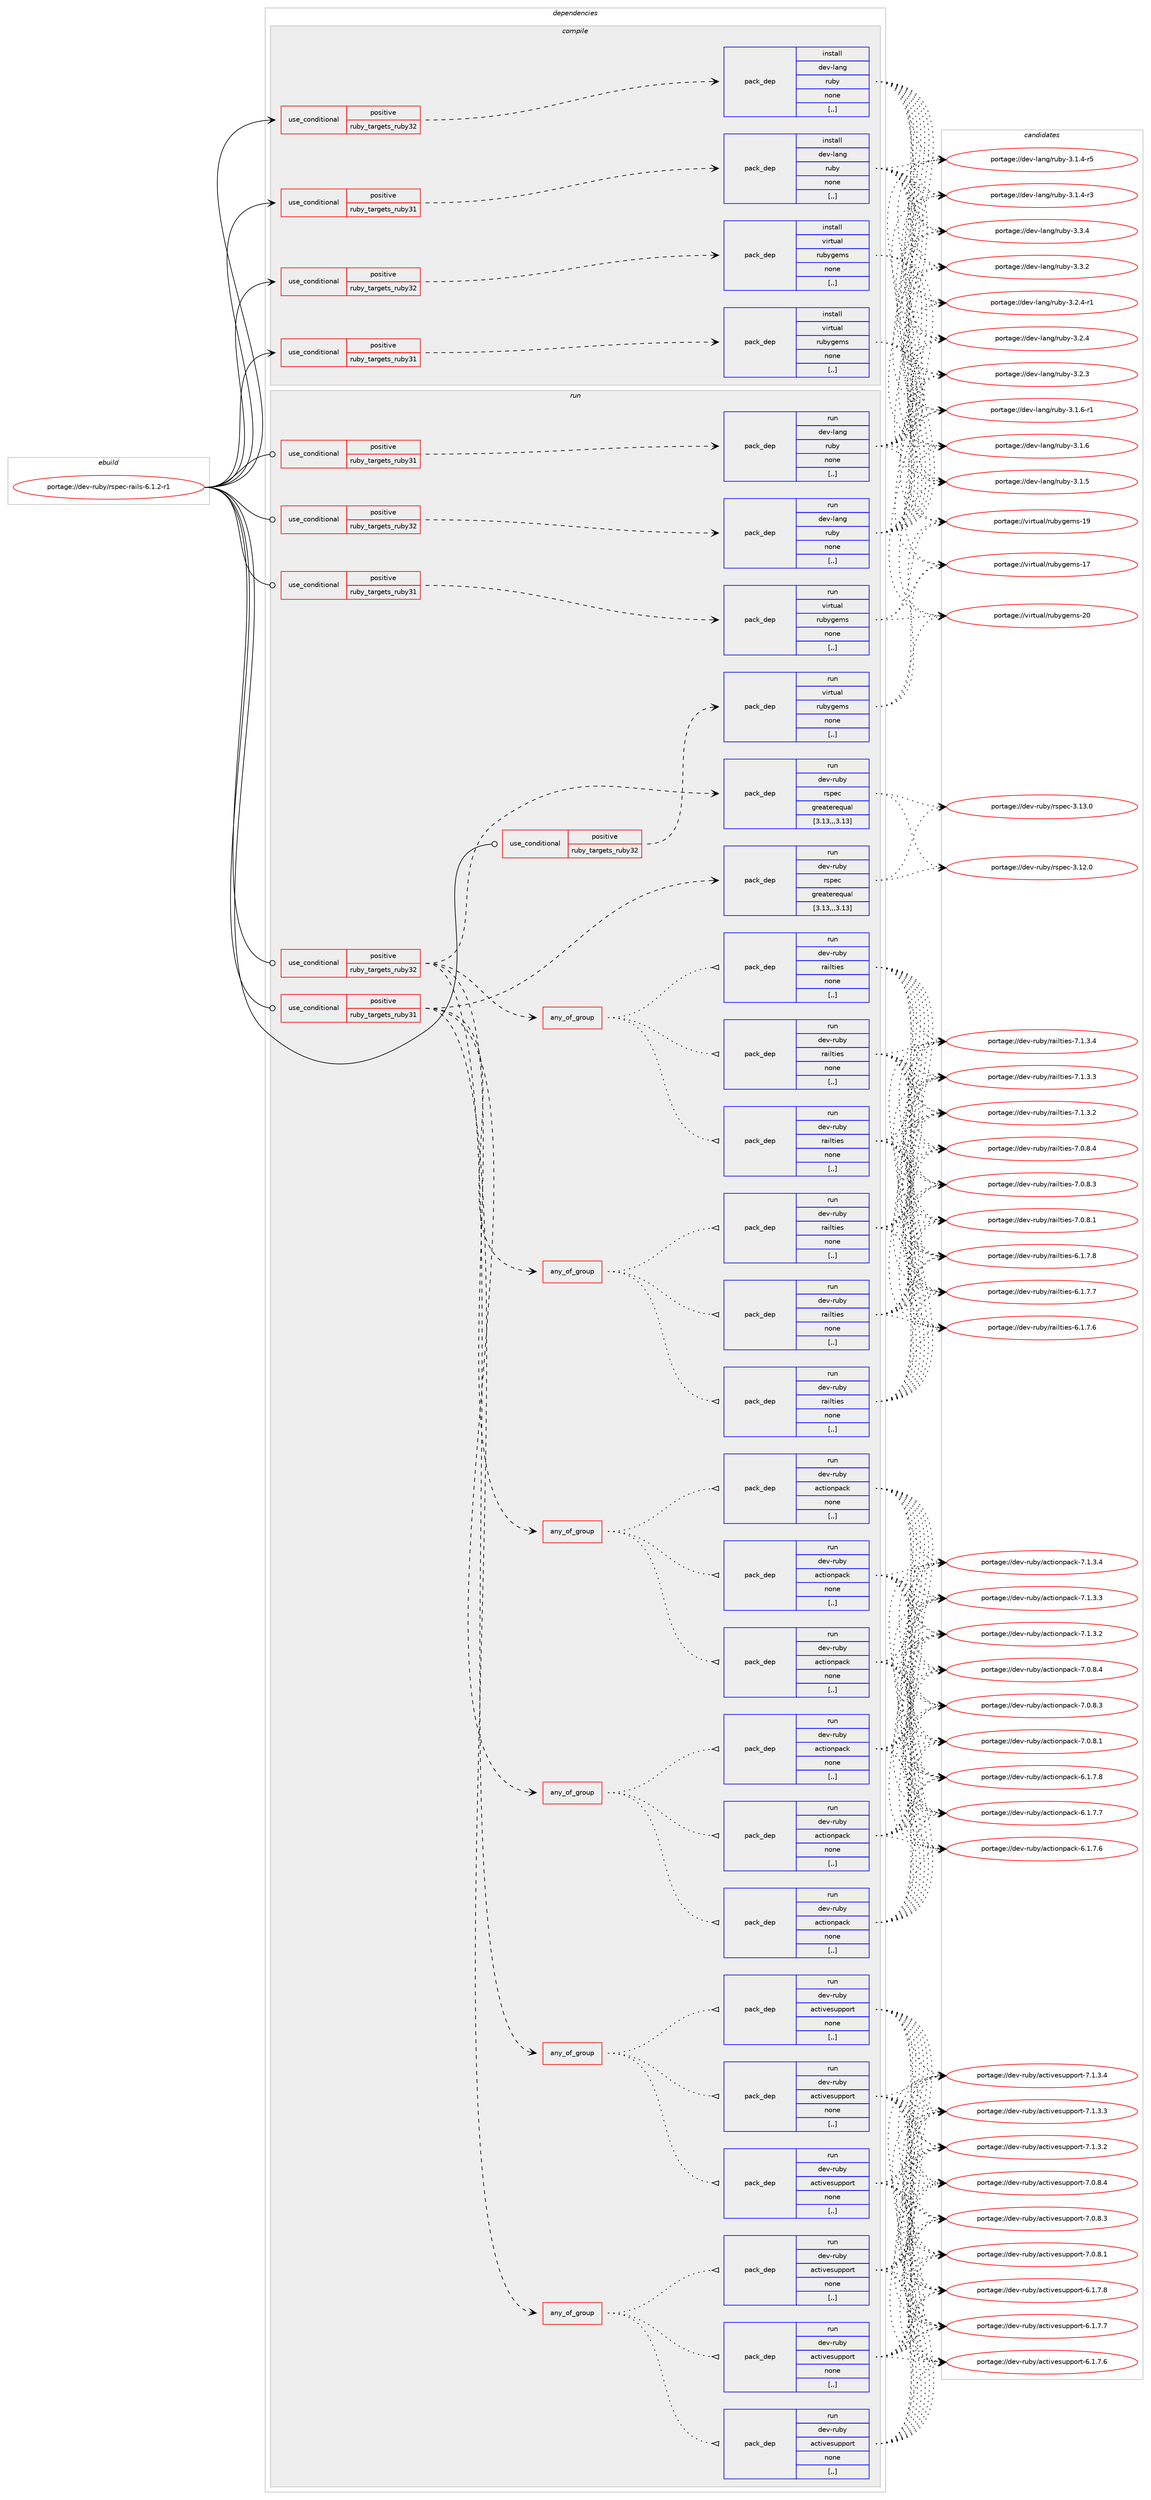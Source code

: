 digraph prolog {

# *************
# Graph options
# *************

newrank=true;
concentrate=true;
compound=true;
graph [rankdir=LR,fontname=Helvetica,fontsize=10,ranksep=1.5];#, ranksep=2.5, nodesep=0.2];
edge  [arrowhead=vee];
node  [fontname=Helvetica,fontsize=10];

# **********
# The ebuild
# **********

subgraph cluster_leftcol {
color=gray;
label=<<i>ebuild</i>>;
id [label="portage://dev-ruby/rspec-rails-6.1.2-r1", color=red, width=4, href="../dev-ruby/rspec-rails-6.1.2-r1.svg"];
}

# ****************
# The dependencies
# ****************

subgraph cluster_midcol {
color=gray;
label=<<i>dependencies</i>>;
subgraph cluster_compile {
fillcolor="#eeeeee";
style=filled;
label=<<i>compile</i>>;
subgraph cond55468 {
dependency200873 [label=<<TABLE BORDER="0" CELLBORDER="1" CELLSPACING="0" CELLPADDING="4"><TR><TD ROWSPAN="3" CELLPADDING="10">use_conditional</TD></TR><TR><TD>positive</TD></TR><TR><TD>ruby_targets_ruby31</TD></TR></TABLE>>, shape=none, color=red];
subgraph pack144029 {
dependency200874 [label=<<TABLE BORDER="0" CELLBORDER="1" CELLSPACING="0" CELLPADDING="4" WIDTH="220"><TR><TD ROWSPAN="6" CELLPADDING="30">pack_dep</TD></TR><TR><TD WIDTH="110">install</TD></TR><TR><TD>dev-lang</TD></TR><TR><TD>ruby</TD></TR><TR><TD>none</TD></TR><TR><TD>[,,]</TD></TR></TABLE>>, shape=none, color=blue];
}
dependency200873:e -> dependency200874:w [weight=20,style="dashed",arrowhead="vee"];
}
id:e -> dependency200873:w [weight=20,style="solid",arrowhead="vee"];
subgraph cond55469 {
dependency200875 [label=<<TABLE BORDER="0" CELLBORDER="1" CELLSPACING="0" CELLPADDING="4"><TR><TD ROWSPAN="3" CELLPADDING="10">use_conditional</TD></TR><TR><TD>positive</TD></TR><TR><TD>ruby_targets_ruby31</TD></TR></TABLE>>, shape=none, color=red];
subgraph pack144030 {
dependency200876 [label=<<TABLE BORDER="0" CELLBORDER="1" CELLSPACING="0" CELLPADDING="4" WIDTH="220"><TR><TD ROWSPAN="6" CELLPADDING="30">pack_dep</TD></TR><TR><TD WIDTH="110">install</TD></TR><TR><TD>virtual</TD></TR><TR><TD>rubygems</TD></TR><TR><TD>none</TD></TR><TR><TD>[,,]</TD></TR></TABLE>>, shape=none, color=blue];
}
dependency200875:e -> dependency200876:w [weight=20,style="dashed",arrowhead="vee"];
}
id:e -> dependency200875:w [weight=20,style="solid",arrowhead="vee"];
subgraph cond55470 {
dependency200877 [label=<<TABLE BORDER="0" CELLBORDER="1" CELLSPACING="0" CELLPADDING="4"><TR><TD ROWSPAN="3" CELLPADDING="10">use_conditional</TD></TR><TR><TD>positive</TD></TR><TR><TD>ruby_targets_ruby32</TD></TR></TABLE>>, shape=none, color=red];
subgraph pack144031 {
dependency200878 [label=<<TABLE BORDER="0" CELLBORDER="1" CELLSPACING="0" CELLPADDING="4" WIDTH="220"><TR><TD ROWSPAN="6" CELLPADDING="30">pack_dep</TD></TR><TR><TD WIDTH="110">install</TD></TR><TR><TD>dev-lang</TD></TR><TR><TD>ruby</TD></TR><TR><TD>none</TD></TR><TR><TD>[,,]</TD></TR></TABLE>>, shape=none, color=blue];
}
dependency200877:e -> dependency200878:w [weight=20,style="dashed",arrowhead="vee"];
}
id:e -> dependency200877:w [weight=20,style="solid",arrowhead="vee"];
subgraph cond55471 {
dependency200879 [label=<<TABLE BORDER="0" CELLBORDER="1" CELLSPACING="0" CELLPADDING="4"><TR><TD ROWSPAN="3" CELLPADDING="10">use_conditional</TD></TR><TR><TD>positive</TD></TR><TR><TD>ruby_targets_ruby32</TD></TR></TABLE>>, shape=none, color=red];
subgraph pack144032 {
dependency200880 [label=<<TABLE BORDER="0" CELLBORDER="1" CELLSPACING="0" CELLPADDING="4" WIDTH="220"><TR><TD ROWSPAN="6" CELLPADDING="30">pack_dep</TD></TR><TR><TD WIDTH="110">install</TD></TR><TR><TD>virtual</TD></TR><TR><TD>rubygems</TD></TR><TR><TD>none</TD></TR><TR><TD>[,,]</TD></TR></TABLE>>, shape=none, color=blue];
}
dependency200879:e -> dependency200880:w [weight=20,style="dashed",arrowhead="vee"];
}
id:e -> dependency200879:w [weight=20,style="solid",arrowhead="vee"];
}
subgraph cluster_compileandrun {
fillcolor="#eeeeee";
style=filled;
label=<<i>compile and run</i>>;
}
subgraph cluster_run {
fillcolor="#eeeeee";
style=filled;
label=<<i>run</i>>;
subgraph cond55472 {
dependency200881 [label=<<TABLE BORDER="0" CELLBORDER="1" CELLSPACING="0" CELLPADDING="4"><TR><TD ROWSPAN="3" CELLPADDING="10">use_conditional</TD></TR><TR><TD>positive</TD></TR><TR><TD>ruby_targets_ruby31</TD></TR></TABLE>>, shape=none, color=red];
subgraph any1226 {
dependency200882 [label=<<TABLE BORDER="0" CELLBORDER="1" CELLSPACING="0" CELLPADDING="4"><TR><TD CELLPADDING="10">any_of_group</TD></TR></TABLE>>, shape=none, color=red];subgraph pack144033 {
dependency200883 [label=<<TABLE BORDER="0" CELLBORDER="1" CELLSPACING="0" CELLPADDING="4" WIDTH="220"><TR><TD ROWSPAN="6" CELLPADDING="30">pack_dep</TD></TR><TR><TD WIDTH="110">run</TD></TR><TR><TD>dev-ruby</TD></TR><TR><TD>activesupport</TD></TR><TR><TD>none</TD></TR><TR><TD>[,,]</TD></TR></TABLE>>, shape=none, color=blue];
}
dependency200882:e -> dependency200883:w [weight=20,style="dotted",arrowhead="oinv"];
subgraph pack144034 {
dependency200884 [label=<<TABLE BORDER="0" CELLBORDER="1" CELLSPACING="0" CELLPADDING="4" WIDTH="220"><TR><TD ROWSPAN="6" CELLPADDING="30">pack_dep</TD></TR><TR><TD WIDTH="110">run</TD></TR><TR><TD>dev-ruby</TD></TR><TR><TD>activesupport</TD></TR><TR><TD>none</TD></TR><TR><TD>[,,]</TD></TR></TABLE>>, shape=none, color=blue];
}
dependency200882:e -> dependency200884:w [weight=20,style="dotted",arrowhead="oinv"];
subgraph pack144035 {
dependency200885 [label=<<TABLE BORDER="0" CELLBORDER="1" CELLSPACING="0" CELLPADDING="4" WIDTH="220"><TR><TD ROWSPAN="6" CELLPADDING="30">pack_dep</TD></TR><TR><TD WIDTH="110">run</TD></TR><TR><TD>dev-ruby</TD></TR><TR><TD>activesupport</TD></TR><TR><TD>none</TD></TR><TR><TD>[,,]</TD></TR></TABLE>>, shape=none, color=blue];
}
dependency200882:e -> dependency200885:w [weight=20,style="dotted",arrowhead="oinv"];
}
dependency200881:e -> dependency200882:w [weight=20,style="dashed",arrowhead="vee"];
subgraph any1227 {
dependency200886 [label=<<TABLE BORDER="0" CELLBORDER="1" CELLSPACING="0" CELLPADDING="4"><TR><TD CELLPADDING="10">any_of_group</TD></TR></TABLE>>, shape=none, color=red];subgraph pack144036 {
dependency200887 [label=<<TABLE BORDER="0" CELLBORDER="1" CELLSPACING="0" CELLPADDING="4" WIDTH="220"><TR><TD ROWSPAN="6" CELLPADDING="30">pack_dep</TD></TR><TR><TD WIDTH="110">run</TD></TR><TR><TD>dev-ruby</TD></TR><TR><TD>actionpack</TD></TR><TR><TD>none</TD></TR><TR><TD>[,,]</TD></TR></TABLE>>, shape=none, color=blue];
}
dependency200886:e -> dependency200887:w [weight=20,style="dotted",arrowhead="oinv"];
subgraph pack144037 {
dependency200888 [label=<<TABLE BORDER="0" CELLBORDER="1" CELLSPACING="0" CELLPADDING="4" WIDTH="220"><TR><TD ROWSPAN="6" CELLPADDING="30">pack_dep</TD></TR><TR><TD WIDTH="110">run</TD></TR><TR><TD>dev-ruby</TD></TR><TR><TD>actionpack</TD></TR><TR><TD>none</TD></TR><TR><TD>[,,]</TD></TR></TABLE>>, shape=none, color=blue];
}
dependency200886:e -> dependency200888:w [weight=20,style="dotted",arrowhead="oinv"];
subgraph pack144038 {
dependency200889 [label=<<TABLE BORDER="0" CELLBORDER="1" CELLSPACING="0" CELLPADDING="4" WIDTH="220"><TR><TD ROWSPAN="6" CELLPADDING="30">pack_dep</TD></TR><TR><TD WIDTH="110">run</TD></TR><TR><TD>dev-ruby</TD></TR><TR><TD>actionpack</TD></TR><TR><TD>none</TD></TR><TR><TD>[,,]</TD></TR></TABLE>>, shape=none, color=blue];
}
dependency200886:e -> dependency200889:w [weight=20,style="dotted",arrowhead="oinv"];
}
dependency200881:e -> dependency200886:w [weight=20,style="dashed",arrowhead="vee"];
subgraph any1228 {
dependency200890 [label=<<TABLE BORDER="0" CELLBORDER="1" CELLSPACING="0" CELLPADDING="4"><TR><TD CELLPADDING="10">any_of_group</TD></TR></TABLE>>, shape=none, color=red];subgraph pack144039 {
dependency200891 [label=<<TABLE BORDER="0" CELLBORDER="1" CELLSPACING="0" CELLPADDING="4" WIDTH="220"><TR><TD ROWSPAN="6" CELLPADDING="30">pack_dep</TD></TR><TR><TD WIDTH="110">run</TD></TR><TR><TD>dev-ruby</TD></TR><TR><TD>railties</TD></TR><TR><TD>none</TD></TR><TR><TD>[,,]</TD></TR></TABLE>>, shape=none, color=blue];
}
dependency200890:e -> dependency200891:w [weight=20,style="dotted",arrowhead="oinv"];
subgraph pack144040 {
dependency200892 [label=<<TABLE BORDER="0" CELLBORDER="1" CELLSPACING="0" CELLPADDING="4" WIDTH="220"><TR><TD ROWSPAN="6" CELLPADDING="30">pack_dep</TD></TR><TR><TD WIDTH="110">run</TD></TR><TR><TD>dev-ruby</TD></TR><TR><TD>railties</TD></TR><TR><TD>none</TD></TR><TR><TD>[,,]</TD></TR></TABLE>>, shape=none, color=blue];
}
dependency200890:e -> dependency200892:w [weight=20,style="dotted",arrowhead="oinv"];
subgraph pack144041 {
dependency200893 [label=<<TABLE BORDER="0" CELLBORDER="1" CELLSPACING="0" CELLPADDING="4" WIDTH="220"><TR><TD ROWSPAN="6" CELLPADDING="30">pack_dep</TD></TR><TR><TD WIDTH="110">run</TD></TR><TR><TD>dev-ruby</TD></TR><TR><TD>railties</TD></TR><TR><TD>none</TD></TR><TR><TD>[,,]</TD></TR></TABLE>>, shape=none, color=blue];
}
dependency200890:e -> dependency200893:w [weight=20,style="dotted",arrowhead="oinv"];
}
dependency200881:e -> dependency200890:w [weight=20,style="dashed",arrowhead="vee"];
subgraph pack144042 {
dependency200894 [label=<<TABLE BORDER="0" CELLBORDER="1" CELLSPACING="0" CELLPADDING="4" WIDTH="220"><TR><TD ROWSPAN="6" CELLPADDING="30">pack_dep</TD></TR><TR><TD WIDTH="110">run</TD></TR><TR><TD>dev-ruby</TD></TR><TR><TD>rspec</TD></TR><TR><TD>greaterequal</TD></TR><TR><TD>[3.13,,,3.13]</TD></TR></TABLE>>, shape=none, color=blue];
}
dependency200881:e -> dependency200894:w [weight=20,style="dashed",arrowhead="vee"];
}
id:e -> dependency200881:w [weight=20,style="solid",arrowhead="odot"];
subgraph cond55473 {
dependency200895 [label=<<TABLE BORDER="0" CELLBORDER="1" CELLSPACING="0" CELLPADDING="4"><TR><TD ROWSPAN="3" CELLPADDING="10">use_conditional</TD></TR><TR><TD>positive</TD></TR><TR><TD>ruby_targets_ruby31</TD></TR></TABLE>>, shape=none, color=red];
subgraph pack144043 {
dependency200896 [label=<<TABLE BORDER="0" CELLBORDER="1" CELLSPACING="0" CELLPADDING="4" WIDTH="220"><TR><TD ROWSPAN="6" CELLPADDING="30">pack_dep</TD></TR><TR><TD WIDTH="110">run</TD></TR><TR><TD>dev-lang</TD></TR><TR><TD>ruby</TD></TR><TR><TD>none</TD></TR><TR><TD>[,,]</TD></TR></TABLE>>, shape=none, color=blue];
}
dependency200895:e -> dependency200896:w [weight=20,style="dashed",arrowhead="vee"];
}
id:e -> dependency200895:w [weight=20,style="solid",arrowhead="odot"];
subgraph cond55474 {
dependency200897 [label=<<TABLE BORDER="0" CELLBORDER="1" CELLSPACING="0" CELLPADDING="4"><TR><TD ROWSPAN="3" CELLPADDING="10">use_conditional</TD></TR><TR><TD>positive</TD></TR><TR><TD>ruby_targets_ruby31</TD></TR></TABLE>>, shape=none, color=red];
subgraph pack144044 {
dependency200898 [label=<<TABLE BORDER="0" CELLBORDER="1" CELLSPACING="0" CELLPADDING="4" WIDTH="220"><TR><TD ROWSPAN="6" CELLPADDING="30">pack_dep</TD></TR><TR><TD WIDTH="110">run</TD></TR><TR><TD>virtual</TD></TR><TR><TD>rubygems</TD></TR><TR><TD>none</TD></TR><TR><TD>[,,]</TD></TR></TABLE>>, shape=none, color=blue];
}
dependency200897:e -> dependency200898:w [weight=20,style="dashed",arrowhead="vee"];
}
id:e -> dependency200897:w [weight=20,style="solid",arrowhead="odot"];
subgraph cond55475 {
dependency200899 [label=<<TABLE BORDER="0" CELLBORDER="1" CELLSPACING="0" CELLPADDING="4"><TR><TD ROWSPAN="3" CELLPADDING="10">use_conditional</TD></TR><TR><TD>positive</TD></TR><TR><TD>ruby_targets_ruby32</TD></TR></TABLE>>, shape=none, color=red];
subgraph any1229 {
dependency200900 [label=<<TABLE BORDER="0" CELLBORDER="1" CELLSPACING="0" CELLPADDING="4"><TR><TD CELLPADDING="10">any_of_group</TD></TR></TABLE>>, shape=none, color=red];subgraph pack144045 {
dependency200901 [label=<<TABLE BORDER="0" CELLBORDER="1" CELLSPACING="0" CELLPADDING="4" WIDTH="220"><TR><TD ROWSPAN="6" CELLPADDING="30">pack_dep</TD></TR><TR><TD WIDTH="110">run</TD></TR><TR><TD>dev-ruby</TD></TR><TR><TD>activesupport</TD></TR><TR><TD>none</TD></TR><TR><TD>[,,]</TD></TR></TABLE>>, shape=none, color=blue];
}
dependency200900:e -> dependency200901:w [weight=20,style="dotted",arrowhead="oinv"];
subgraph pack144046 {
dependency200902 [label=<<TABLE BORDER="0" CELLBORDER="1" CELLSPACING="0" CELLPADDING="4" WIDTH="220"><TR><TD ROWSPAN="6" CELLPADDING="30">pack_dep</TD></TR><TR><TD WIDTH="110">run</TD></TR><TR><TD>dev-ruby</TD></TR><TR><TD>activesupport</TD></TR><TR><TD>none</TD></TR><TR><TD>[,,]</TD></TR></TABLE>>, shape=none, color=blue];
}
dependency200900:e -> dependency200902:w [weight=20,style="dotted",arrowhead="oinv"];
subgraph pack144047 {
dependency200903 [label=<<TABLE BORDER="0" CELLBORDER="1" CELLSPACING="0" CELLPADDING="4" WIDTH="220"><TR><TD ROWSPAN="6" CELLPADDING="30">pack_dep</TD></TR><TR><TD WIDTH="110">run</TD></TR><TR><TD>dev-ruby</TD></TR><TR><TD>activesupport</TD></TR><TR><TD>none</TD></TR><TR><TD>[,,]</TD></TR></TABLE>>, shape=none, color=blue];
}
dependency200900:e -> dependency200903:w [weight=20,style="dotted",arrowhead="oinv"];
}
dependency200899:e -> dependency200900:w [weight=20,style="dashed",arrowhead="vee"];
subgraph any1230 {
dependency200904 [label=<<TABLE BORDER="0" CELLBORDER="1" CELLSPACING="0" CELLPADDING="4"><TR><TD CELLPADDING="10">any_of_group</TD></TR></TABLE>>, shape=none, color=red];subgraph pack144048 {
dependency200905 [label=<<TABLE BORDER="0" CELLBORDER="1" CELLSPACING="0" CELLPADDING="4" WIDTH="220"><TR><TD ROWSPAN="6" CELLPADDING="30">pack_dep</TD></TR><TR><TD WIDTH="110">run</TD></TR><TR><TD>dev-ruby</TD></TR><TR><TD>actionpack</TD></TR><TR><TD>none</TD></TR><TR><TD>[,,]</TD></TR></TABLE>>, shape=none, color=blue];
}
dependency200904:e -> dependency200905:w [weight=20,style="dotted",arrowhead="oinv"];
subgraph pack144049 {
dependency200906 [label=<<TABLE BORDER="0" CELLBORDER="1" CELLSPACING="0" CELLPADDING="4" WIDTH="220"><TR><TD ROWSPAN="6" CELLPADDING="30">pack_dep</TD></TR><TR><TD WIDTH="110">run</TD></TR><TR><TD>dev-ruby</TD></TR><TR><TD>actionpack</TD></TR><TR><TD>none</TD></TR><TR><TD>[,,]</TD></TR></TABLE>>, shape=none, color=blue];
}
dependency200904:e -> dependency200906:w [weight=20,style="dotted",arrowhead="oinv"];
subgraph pack144050 {
dependency200907 [label=<<TABLE BORDER="0" CELLBORDER="1" CELLSPACING="0" CELLPADDING="4" WIDTH="220"><TR><TD ROWSPAN="6" CELLPADDING="30">pack_dep</TD></TR><TR><TD WIDTH="110">run</TD></TR><TR><TD>dev-ruby</TD></TR><TR><TD>actionpack</TD></TR><TR><TD>none</TD></TR><TR><TD>[,,]</TD></TR></TABLE>>, shape=none, color=blue];
}
dependency200904:e -> dependency200907:w [weight=20,style="dotted",arrowhead="oinv"];
}
dependency200899:e -> dependency200904:w [weight=20,style="dashed",arrowhead="vee"];
subgraph any1231 {
dependency200908 [label=<<TABLE BORDER="0" CELLBORDER="1" CELLSPACING="0" CELLPADDING="4"><TR><TD CELLPADDING="10">any_of_group</TD></TR></TABLE>>, shape=none, color=red];subgraph pack144051 {
dependency200909 [label=<<TABLE BORDER="0" CELLBORDER="1" CELLSPACING="0" CELLPADDING="4" WIDTH="220"><TR><TD ROWSPAN="6" CELLPADDING="30">pack_dep</TD></TR><TR><TD WIDTH="110">run</TD></TR><TR><TD>dev-ruby</TD></TR><TR><TD>railties</TD></TR><TR><TD>none</TD></TR><TR><TD>[,,]</TD></TR></TABLE>>, shape=none, color=blue];
}
dependency200908:e -> dependency200909:w [weight=20,style="dotted",arrowhead="oinv"];
subgraph pack144052 {
dependency200910 [label=<<TABLE BORDER="0" CELLBORDER="1" CELLSPACING="0" CELLPADDING="4" WIDTH="220"><TR><TD ROWSPAN="6" CELLPADDING="30">pack_dep</TD></TR><TR><TD WIDTH="110">run</TD></TR><TR><TD>dev-ruby</TD></TR><TR><TD>railties</TD></TR><TR><TD>none</TD></TR><TR><TD>[,,]</TD></TR></TABLE>>, shape=none, color=blue];
}
dependency200908:e -> dependency200910:w [weight=20,style="dotted",arrowhead="oinv"];
subgraph pack144053 {
dependency200911 [label=<<TABLE BORDER="0" CELLBORDER="1" CELLSPACING="0" CELLPADDING="4" WIDTH="220"><TR><TD ROWSPAN="6" CELLPADDING="30">pack_dep</TD></TR><TR><TD WIDTH="110">run</TD></TR><TR><TD>dev-ruby</TD></TR><TR><TD>railties</TD></TR><TR><TD>none</TD></TR><TR><TD>[,,]</TD></TR></TABLE>>, shape=none, color=blue];
}
dependency200908:e -> dependency200911:w [weight=20,style="dotted",arrowhead="oinv"];
}
dependency200899:e -> dependency200908:w [weight=20,style="dashed",arrowhead="vee"];
subgraph pack144054 {
dependency200912 [label=<<TABLE BORDER="0" CELLBORDER="1" CELLSPACING="0" CELLPADDING="4" WIDTH="220"><TR><TD ROWSPAN="6" CELLPADDING="30">pack_dep</TD></TR><TR><TD WIDTH="110">run</TD></TR><TR><TD>dev-ruby</TD></TR><TR><TD>rspec</TD></TR><TR><TD>greaterequal</TD></TR><TR><TD>[3.13,,,3.13]</TD></TR></TABLE>>, shape=none, color=blue];
}
dependency200899:e -> dependency200912:w [weight=20,style="dashed",arrowhead="vee"];
}
id:e -> dependency200899:w [weight=20,style="solid",arrowhead="odot"];
subgraph cond55476 {
dependency200913 [label=<<TABLE BORDER="0" CELLBORDER="1" CELLSPACING="0" CELLPADDING="4"><TR><TD ROWSPAN="3" CELLPADDING="10">use_conditional</TD></TR><TR><TD>positive</TD></TR><TR><TD>ruby_targets_ruby32</TD></TR></TABLE>>, shape=none, color=red];
subgraph pack144055 {
dependency200914 [label=<<TABLE BORDER="0" CELLBORDER="1" CELLSPACING="0" CELLPADDING="4" WIDTH="220"><TR><TD ROWSPAN="6" CELLPADDING="30">pack_dep</TD></TR><TR><TD WIDTH="110">run</TD></TR><TR><TD>dev-lang</TD></TR><TR><TD>ruby</TD></TR><TR><TD>none</TD></TR><TR><TD>[,,]</TD></TR></TABLE>>, shape=none, color=blue];
}
dependency200913:e -> dependency200914:w [weight=20,style="dashed",arrowhead="vee"];
}
id:e -> dependency200913:w [weight=20,style="solid",arrowhead="odot"];
subgraph cond55477 {
dependency200915 [label=<<TABLE BORDER="0" CELLBORDER="1" CELLSPACING="0" CELLPADDING="4"><TR><TD ROWSPAN="3" CELLPADDING="10">use_conditional</TD></TR><TR><TD>positive</TD></TR><TR><TD>ruby_targets_ruby32</TD></TR></TABLE>>, shape=none, color=red];
subgraph pack144056 {
dependency200916 [label=<<TABLE BORDER="0" CELLBORDER="1" CELLSPACING="0" CELLPADDING="4" WIDTH="220"><TR><TD ROWSPAN="6" CELLPADDING="30">pack_dep</TD></TR><TR><TD WIDTH="110">run</TD></TR><TR><TD>virtual</TD></TR><TR><TD>rubygems</TD></TR><TR><TD>none</TD></TR><TR><TD>[,,]</TD></TR></TABLE>>, shape=none, color=blue];
}
dependency200915:e -> dependency200916:w [weight=20,style="dashed",arrowhead="vee"];
}
id:e -> dependency200915:w [weight=20,style="solid",arrowhead="odot"];
}
}

# **************
# The candidates
# **************

subgraph cluster_choices {
rank=same;
color=gray;
label=<<i>candidates</i>>;

subgraph choice144029 {
color=black;
nodesep=1;
choice10010111845108971101034711411798121455146514652 [label="portage://dev-lang/ruby-3.3.4", color=red, width=4,href="../dev-lang/ruby-3.3.4.svg"];
choice10010111845108971101034711411798121455146514650 [label="portage://dev-lang/ruby-3.3.2", color=red, width=4,href="../dev-lang/ruby-3.3.2.svg"];
choice100101118451089711010347114117981214551465046524511449 [label="portage://dev-lang/ruby-3.2.4-r1", color=red, width=4,href="../dev-lang/ruby-3.2.4-r1.svg"];
choice10010111845108971101034711411798121455146504652 [label="portage://dev-lang/ruby-3.2.4", color=red, width=4,href="../dev-lang/ruby-3.2.4.svg"];
choice10010111845108971101034711411798121455146504651 [label="portage://dev-lang/ruby-3.2.3", color=red, width=4,href="../dev-lang/ruby-3.2.3.svg"];
choice100101118451089711010347114117981214551464946544511449 [label="portage://dev-lang/ruby-3.1.6-r1", color=red, width=4,href="../dev-lang/ruby-3.1.6-r1.svg"];
choice10010111845108971101034711411798121455146494654 [label="portage://dev-lang/ruby-3.1.6", color=red, width=4,href="../dev-lang/ruby-3.1.6.svg"];
choice10010111845108971101034711411798121455146494653 [label="portage://dev-lang/ruby-3.1.5", color=red, width=4,href="../dev-lang/ruby-3.1.5.svg"];
choice100101118451089711010347114117981214551464946524511453 [label="portage://dev-lang/ruby-3.1.4-r5", color=red, width=4,href="../dev-lang/ruby-3.1.4-r5.svg"];
choice100101118451089711010347114117981214551464946524511451 [label="portage://dev-lang/ruby-3.1.4-r3", color=red, width=4,href="../dev-lang/ruby-3.1.4-r3.svg"];
dependency200874:e -> choice10010111845108971101034711411798121455146514652:w [style=dotted,weight="100"];
dependency200874:e -> choice10010111845108971101034711411798121455146514650:w [style=dotted,weight="100"];
dependency200874:e -> choice100101118451089711010347114117981214551465046524511449:w [style=dotted,weight="100"];
dependency200874:e -> choice10010111845108971101034711411798121455146504652:w [style=dotted,weight="100"];
dependency200874:e -> choice10010111845108971101034711411798121455146504651:w [style=dotted,weight="100"];
dependency200874:e -> choice100101118451089711010347114117981214551464946544511449:w [style=dotted,weight="100"];
dependency200874:e -> choice10010111845108971101034711411798121455146494654:w [style=dotted,weight="100"];
dependency200874:e -> choice10010111845108971101034711411798121455146494653:w [style=dotted,weight="100"];
dependency200874:e -> choice100101118451089711010347114117981214551464946524511453:w [style=dotted,weight="100"];
dependency200874:e -> choice100101118451089711010347114117981214551464946524511451:w [style=dotted,weight="100"];
}
subgraph choice144030 {
color=black;
nodesep=1;
choice118105114116117971084711411798121103101109115455048 [label="portage://virtual/rubygems-20", color=red, width=4,href="../virtual/rubygems-20.svg"];
choice118105114116117971084711411798121103101109115454957 [label="portage://virtual/rubygems-19", color=red, width=4,href="../virtual/rubygems-19.svg"];
choice118105114116117971084711411798121103101109115454955 [label="portage://virtual/rubygems-17", color=red, width=4,href="../virtual/rubygems-17.svg"];
dependency200876:e -> choice118105114116117971084711411798121103101109115455048:w [style=dotted,weight="100"];
dependency200876:e -> choice118105114116117971084711411798121103101109115454957:w [style=dotted,weight="100"];
dependency200876:e -> choice118105114116117971084711411798121103101109115454955:w [style=dotted,weight="100"];
}
subgraph choice144031 {
color=black;
nodesep=1;
choice10010111845108971101034711411798121455146514652 [label="portage://dev-lang/ruby-3.3.4", color=red, width=4,href="../dev-lang/ruby-3.3.4.svg"];
choice10010111845108971101034711411798121455146514650 [label="portage://dev-lang/ruby-3.3.2", color=red, width=4,href="../dev-lang/ruby-3.3.2.svg"];
choice100101118451089711010347114117981214551465046524511449 [label="portage://dev-lang/ruby-3.2.4-r1", color=red, width=4,href="../dev-lang/ruby-3.2.4-r1.svg"];
choice10010111845108971101034711411798121455146504652 [label="portage://dev-lang/ruby-3.2.4", color=red, width=4,href="../dev-lang/ruby-3.2.4.svg"];
choice10010111845108971101034711411798121455146504651 [label="portage://dev-lang/ruby-3.2.3", color=red, width=4,href="../dev-lang/ruby-3.2.3.svg"];
choice100101118451089711010347114117981214551464946544511449 [label="portage://dev-lang/ruby-3.1.6-r1", color=red, width=4,href="../dev-lang/ruby-3.1.6-r1.svg"];
choice10010111845108971101034711411798121455146494654 [label="portage://dev-lang/ruby-3.1.6", color=red, width=4,href="../dev-lang/ruby-3.1.6.svg"];
choice10010111845108971101034711411798121455146494653 [label="portage://dev-lang/ruby-3.1.5", color=red, width=4,href="../dev-lang/ruby-3.1.5.svg"];
choice100101118451089711010347114117981214551464946524511453 [label="portage://dev-lang/ruby-3.1.4-r5", color=red, width=4,href="../dev-lang/ruby-3.1.4-r5.svg"];
choice100101118451089711010347114117981214551464946524511451 [label="portage://dev-lang/ruby-3.1.4-r3", color=red, width=4,href="../dev-lang/ruby-3.1.4-r3.svg"];
dependency200878:e -> choice10010111845108971101034711411798121455146514652:w [style=dotted,weight="100"];
dependency200878:e -> choice10010111845108971101034711411798121455146514650:w [style=dotted,weight="100"];
dependency200878:e -> choice100101118451089711010347114117981214551465046524511449:w [style=dotted,weight="100"];
dependency200878:e -> choice10010111845108971101034711411798121455146504652:w [style=dotted,weight="100"];
dependency200878:e -> choice10010111845108971101034711411798121455146504651:w [style=dotted,weight="100"];
dependency200878:e -> choice100101118451089711010347114117981214551464946544511449:w [style=dotted,weight="100"];
dependency200878:e -> choice10010111845108971101034711411798121455146494654:w [style=dotted,weight="100"];
dependency200878:e -> choice10010111845108971101034711411798121455146494653:w [style=dotted,weight="100"];
dependency200878:e -> choice100101118451089711010347114117981214551464946524511453:w [style=dotted,weight="100"];
dependency200878:e -> choice100101118451089711010347114117981214551464946524511451:w [style=dotted,weight="100"];
}
subgraph choice144032 {
color=black;
nodesep=1;
choice118105114116117971084711411798121103101109115455048 [label="portage://virtual/rubygems-20", color=red, width=4,href="../virtual/rubygems-20.svg"];
choice118105114116117971084711411798121103101109115454957 [label="portage://virtual/rubygems-19", color=red, width=4,href="../virtual/rubygems-19.svg"];
choice118105114116117971084711411798121103101109115454955 [label="portage://virtual/rubygems-17", color=red, width=4,href="../virtual/rubygems-17.svg"];
dependency200880:e -> choice118105114116117971084711411798121103101109115455048:w [style=dotted,weight="100"];
dependency200880:e -> choice118105114116117971084711411798121103101109115454957:w [style=dotted,weight="100"];
dependency200880:e -> choice118105114116117971084711411798121103101109115454955:w [style=dotted,weight="100"];
}
subgraph choice144033 {
color=black;
nodesep=1;
choice10010111845114117981214797991161051181011151171121121111141164555464946514652 [label="portage://dev-ruby/activesupport-7.1.3.4", color=red, width=4,href="../dev-ruby/activesupport-7.1.3.4.svg"];
choice10010111845114117981214797991161051181011151171121121111141164555464946514651 [label="portage://dev-ruby/activesupport-7.1.3.3", color=red, width=4,href="../dev-ruby/activesupport-7.1.3.3.svg"];
choice10010111845114117981214797991161051181011151171121121111141164555464946514650 [label="portage://dev-ruby/activesupport-7.1.3.2", color=red, width=4,href="../dev-ruby/activesupport-7.1.3.2.svg"];
choice10010111845114117981214797991161051181011151171121121111141164555464846564652 [label="portage://dev-ruby/activesupport-7.0.8.4", color=red, width=4,href="../dev-ruby/activesupport-7.0.8.4.svg"];
choice10010111845114117981214797991161051181011151171121121111141164555464846564651 [label="portage://dev-ruby/activesupport-7.0.8.3", color=red, width=4,href="../dev-ruby/activesupport-7.0.8.3.svg"];
choice10010111845114117981214797991161051181011151171121121111141164555464846564649 [label="portage://dev-ruby/activesupport-7.0.8.1", color=red, width=4,href="../dev-ruby/activesupport-7.0.8.1.svg"];
choice10010111845114117981214797991161051181011151171121121111141164554464946554656 [label="portage://dev-ruby/activesupport-6.1.7.8", color=red, width=4,href="../dev-ruby/activesupport-6.1.7.8.svg"];
choice10010111845114117981214797991161051181011151171121121111141164554464946554655 [label="portage://dev-ruby/activesupport-6.1.7.7", color=red, width=4,href="../dev-ruby/activesupport-6.1.7.7.svg"];
choice10010111845114117981214797991161051181011151171121121111141164554464946554654 [label="portage://dev-ruby/activesupport-6.1.7.6", color=red, width=4,href="../dev-ruby/activesupport-6.1.7.6.svg"];
dependency200883:e -> choice10010111845114117981214797991161051181011151171121121111141164555464946514652:w [style=dotted,weight="100"];
dependency200883:e -> choice10010111845114117981214797991161051181011151171121121111141164555464946514651:w [style=dotted,weight="100"];
dependency200883:e -> choice10010111845114117981214797991161051181011151171121121111141164555464946514650:w [style=dotted,weight="100"];
dependency200883:e -> choice10010111845114117981214797991161051181011151171121121111141164555464846564652:w [style=dotted,weight="100"];
dependency200883:e -> choice10010111845114117981214797991161051181011151171121121111141164555464846564651:w [style=dotted,weight="100"];
dependency200883:e -> choice10010111845114117981214797991161051181011151171121121111141164555464846564649:w [style=dotted,weight="100"];
dependency200883:e -> choice10010111845114117981214797991161051181011151171121121111141164554464946554656:w [style=dotted,weight="100"];
dependency200883:e -> choice10010111845114117981214797991161051181011151171121121111141164554464946554655:w [style=dotted,weight="100"];
dependency200883:e -> choice10010111845114117981214797991161051181011151171121121111141164554464946554654:w [style=dotted,weight="100"];
}
subgraph choice144034 {
color=black;
nodesep=1;
choice10010111845114117981214797991161051181011151171121121111141164555464946514652 [label="portage://dev-ruby/activesupport-7.1.3.4", color=red, width=4,href="../dev-ruby/activesupport-7.1.3.4.svg"];
choice10010111845114117981214797991161051181011151171121121111141164555464946514651 [label="portage://dev-ruby/activesupport-7.1.3.3", color=red, width=4,href="../dev-ruby/activesupport-7.1.3.3.svg"];
choice10010111845114117981214797991161051181011151171121121111141164555464946514650 [label="portage://dev-ruby/activesupport-7.1.3.2", color=red, width=4,href="../dev-ruby/activesupport-7.1.3.2.svg"];
choice10010111845114117981214797991161051181011151171121121111141164555464846564652 [label="portage://dev-ruby/activesupport-7.0.8.4", color=red, width=4,href="../dev-ruby/activesupport-7.0.8.4.svg"];
choice10010111845114117981214797991161051181011151171121121111141164555464846564651 [label="portage://dev-ruby/activesupport-7.0.8.3", color=red, width=4,href="../dev-ruby/activesupport-7.0.8.3.svg"];
choice10010111845114117981214797991161051181011151171121121111141164555464846564649 [label="portage://dev-ruby/activesupport-7.0.8.1", color=red, width=4,href="../dev-ruby/activesupport-7.0.8.1.svg"];
choice10010111845114117981214797991161051181011151171121121111141164554464946554656 [label="portage://dev-ruby/activesupport-6.1.7.8", color=red, width=4,href="../dev-ruby/activesupport-6.1.7.8.svg"];
choice10010111845114117981214797991161051181011151171121121111141164554464946554655 [label="portage://dev-ruby/activesupport-6.1.7.7", color=red, width=4,href="../dev-ruby/activesupport-6.1.7.7.svg"];
choice10010111845114117981214797991161051181011151171121121111141164554464946554654 [label="portage://dev-ruby/activesupport-6.1.7.6", color=red, width=4,href="../dev-ruby/activesupport-6.1.7.6.svg"];
dependency200884:e -> choice10010111845114117981214797991161051181011151171121121111141164555464946514652:w [style=dotted,weight="100"];
dependency200884:e -> choice10010111845114117981214797991161051181011151171121121111141164555464946514651:w [style=dotted,weight="100"];
dependency200884:e -> choice10010111845114117981214797991161051181011151171121121111141164555464946514650:w [style=dotted,weight="100"];
dependency200884:e -> choice10010111845114117981214797991161051181011151171121121111141164555464846564652:w [style=dotted,weight="100"];
dependency200884:e -> choice10010111845114117981214797991161051181011151171121121111141164555464846564651:w [style=dotted,weight="100"];
dependency200884:e -> choice10010111845114117981214797991161051181011151171121121111141164555464846564649:w [style=dotted,weight="100"];
dependency200884:e -> choice10010111845114117981214797991161051181011151171121121111141164554464946554656:w [style=dotted,weight="100"];
dependency200884:e -> choice10010111845114117981214797991161051181011151171121121111141164554464946554655:w [style=dotted,weight="100"];
dependency200884:e -> choice10010111845114117981214797991161051181011151171121121111141164554464946554654:w [style=dotted,weight="100"];
}
subgraph choice144035 {
color=black;
nodesep=1;
choice10010111845114117981214797991161051181011151171121121111141164555464946514652 [label="portage://dev-ruby/activesupport-7.1.3.4", color=red, width=4,href="../dev-ruby/activesupport-7.1.3.4.svg"];
choice10010111845114117981214797991161051181011151171121121111141164555464946514651 [label="portage://dev-ruby/activesupport-7.1.3.3", color=red, width=4,href="../dev-ruby/activesupport-7.1.3.3.svg"];
choice10010111845114117981214797991161051181011151171121121111141164555464946514650 [label="portage://dev-ruby/activesupport-7.1.3.2", color=red, width=4,href="../dev-ruby/activesupport-7.1.3.2.svg"];
choice10010111845114117981214797991161051181011151171121121111141164555464846564652 [label="portage://dev-ruby/activesupport-7.0.8.4", color=red, width=4,href="../dev-ruby/activesupport-7.0.8.4.svg"];
choice10010111845114117981214797991161051181011151171121121111141164555464846564651 [label="portage://dev-ruby/activesupport-7.0.8.3", color=red, width=4,href="../dev-ruby/activesupport-7.0.8.3.svg"];
choice10010111845114117981214797991161051181011151171121121111141164555464846564649 [label="portage://dev-ruby/activesupport-7.0.8.1", color=red, width=4,href="../dev-ruby/activesupport-7.0.8.1.svg"];
choice10010111845114117981214797991161051181011151171121121111141164554464946554656 [label="portage://dev-ruby/activesupport-6.1.7.8", color=red, width=4,href="../dev-ruby/activesupport-6.1.7.8.svg"];
choice10010111845114117981214797991161051181011151171121121111141164554464946554655 [label="portage://dev-ruby/activesupport-6.1.7.7", color=red, width=4,href="../dev-ruby/activesupport-6.1.7.7.svg"];
choice10010111845114117981214797991161051181011151171121121111141164554464946554654 [label="portage://dev-ruby/activesupport-6.1.7.6", color=red, width=4,href="../dev-ruby/activesupport-6.1.7.6.svg"];
dependency200885:e -> choice10010111845114117981214797991161051181011151171121121111141164555464946514652:w [style=dotted,weight="100"];
dependency200885:e -> choice10010111845114117981214797991161051181011151171121121111141164555464946514651:w [style=dotted,weight="100"];
dependency200885:e -> choice10010111845114117981214797991161051181011151171121121111141164555464946514650:w [style=dotted,weight="100"];
dependency200885:e -> choice10010111845114117981214797991161051181011151171121121111141164555464846564652:w [style=dotted,weight="100"];
dependency200885:e -> choice10010111845114117981214797991161051181011151171121121111141164555464846564651:w [style=dotted,weight="100"];
dependency200885:e -> choice10010111845114117981214797991161051181011151171121121111141164555464846564649:w [style=dotted,weight="100"];
dependency200885:e -> choice10010111845114117981214797991161051181011151171121121111141164554464946554656:w [style=dotted,weight="100"];
dependency200885:e -> choice10010111845114117981214797991161051181011151171121121111141164554464946554655:w [style=dotted,weight="100"];
dependency200885:e -> choice10010111845114117981214797991161051181011151171121121111141164554464946554654:w [style=dotted,weight="100"];
}
subgraph choice144036 {
color=black;
nodesep=1;
choice100101118451141179812147979911610511111011297991074555464946514652 [label="portage://dev-ruby/actionpack-7.1.3.4", color=red, width=4,href="../dev-ruby/actionpack-7.1.3.4.svg"];
choice100101118451141179812147979911610511111011297991074555464946514651 [label="portage://dev-ruby/actionpack-7.1.3.3", color=red, width=4,href="../dev-ruby/actionpack-7.1.3.3.svg"];
choice100101118451141179812147979911610511111011297991074555464946514650 [label="portage://dev-ruby/actionpack-7.1.3.2", color=red, width=4,href="../dev-ruby/actionpack-7.1.3.2.svg"];
choice100101118451141179812147979911610511111011297991074555464846564652 [label="portage://dev-ruby/actionpack-7.0.8.4", color=red, width=4,href="../dev-ruby/actionpack-7.0.8.4.svg"];
choice100101118451141179812147979911610511111011297991074555464846564651 [label="portage://dev-ruby/actionpack-7.0.8.3", color=red, width=4,href="../dev-ruby/actionpack-7.0.8.3.svg"];
choice100101118451141179812147979911610511111011297991074555464846564649 [label="portage://dev-ruby/actionpack-7.0.8.1", color=red, width=4,href="../dev-ruby/actionpack-7.0.8.1.svg"];
choice100101118451141179812147979911610511111011297991074554464946554656 [label="portage://dev-ruby/actionpack-6.1.7.8", color=red, width=4,href="../dev-ruby/actionpack-6.1.7.8.svg"];
choice100101118451141179812147979911610511111011297991074554464946554655 [label="portage://dev-ruby/actionpack-6.1.7.7", color=red, width=4,href="../dev-ruby/actionpack-6.1.7.7.svg"];
choice100101118451141179812147979911610511111011297991074554464946554654 [label="portage://dev-ruby/actionpack-6.1.7.6", color=red, width=4,href="../dev-ruby/actionpack-6.1.7.6.svg"];
dependency200887:e -> choice100101118451141179812147979911610511111011297991074555464946514652:w [style=dotted,weight="100"];
dependency200887:e -> choice100101118451141179812147979911610511111011297991074555464946514651:w [style=dotted,weight="100"];
dependency200887:e -> choice100101118451141179812147979911610511111011297991074555464946514650:w [style=dotted,weight="100"];
dependency200887:e -> choice100101118451141179812147979911610511111011297991074555464846564652:w [style=dotted,weight="100"];
dependency200887:e -> choice100101118451141179812147979911610511111011297991074555464846564651:w [style=dotted,weight="100"];
dependency200887:e -> choice100101118451141179812147979911610511111011297991074555464846564649:w [style=dotted,weight="100"];
dependency200887:e -> choice100101118451141179812147979911610511111011297991074554464946554656:w [style=dotted,weight="100"];
dependency200887:e -> choice100101118451141179812147979911610511111011297991074554464946554655:w [style=dotted,weight="100"];
dependency200887:e -> choice100101118451141179812147979911610511111011297991074554464946554654:w [style=dotted,weight="100"];
}
subgraph choice144037 {
color=black;
nodesep=1;
choice100101118451141179812147979911610511111011297991074555464946514652 [label="portage://dev-ruby/actionpack-7.1.3.4", color=red, width=4,href="../dev-ruby/actionpack-7.1.3.4.svg"];
choice100101118451141179812147979911610511111011297991074555464946514651 [label="portage://dev-ruby/actionpack-7.1.3.3", color=red, width=4,href="../dev-ruby/actionpack-7.1.3.3.svg"];
choice100101118451141179812147979911610511111011297991074555464946514650 [label="portage://dev-ruby/actionpack-7.1.3.2", color=red, width=4,href="../dev-ruby/actionpack-7.1.3.2.svg"];
choice100101118451141179812147979911610511111011297991074555464846564652 [label="portage://dev-ruby/actionpack-7.0.8.4", color=red, width=4,href="../dev-ruby/actionpack-7.0.8.4.svg"];
choice100101118451141179812147979911610511111011297991074555464846564651 [label="portage://dev-ruby/actionpack-7.0.8.3", color=red, width=4,href="../dev-ruby/actionpack-7.0.8.3.svg"];
choice100101118451141179812147979911610511111011297991074555464846564649 [label="portage://dev-ruby/actionpack-7.0.8.1", color=red, width=4,href="../dev-ruby/actionpack-7.0.8.1.svg"];
choice100101118451141179812147979911610511111011297991074554464946554656 [label="portage://dev-ruby/actionpack-6.1.7.8", color=red, width=4,href="../dev-ruby/actionpack-6.1.7.8.svg"];
choice100101118451141179812147979911610511111011297991074554464946554655 [label="portage://dev-ruby/actionpack-6.1.7.7", color=red, width=4,href="../dev-ruby/actionpack-6.1.7.7.svg"];
choice100101118451141179812147979911610511111011297991074554464946554654 [label="portage://dev-ruby/actionpack-6.1.7.6", color=red, width=4,href="../dev-ruby/actionpack-6.1.7.6.svg"];
dependency200888:e -> choice100101118451141179812147979911610511111011297991074555464946514652:w [style=dotted,weight="100"];
dependency200888:e -> choice100101118451141179812147979911610511111011297991074555464946514651:w [style=dotted,weight="100"];
dependency200888:e -> choice100101118451141179812147979911610511111011297991074555464946514650:w [style=dotted,weight="100"];
dependency200888:e -> choice100101118451141179812147979911610511111011297991074555464846564652:w [style=dotted,weight="100"];
dependency200888:e -> choice100101118451141179812147979911610511111011297991074555464846564651:w [style=dotted,weight="100"];
dependency200888:e -> choice100101118451141179812147979911610511111011297991074555464846564649:w [style=dotted,weight="100"];
dependency200888:e -> choice100101118451141179812147979911610511111011297991074554464946554656:w [style=dotted,weight="100"];
dependency200888:e -> choice100101118451141179812147979911610511111011297991074554464946554655:w [style=dotted,weight="100"];
dependency200888:e -> choice100101118451141179812147979911610511111011297991074554464946554654:w [style=dotted,weight="100"];
}
subgraph choice144038 {
color=black;
nodesep=1;
choice100101118451141179812147979911610511111011297991074555464946514652 [label="portage://dev-ruby/actionpack-7.1.3.4", color=red, width=4,href="../dev-ruby/actionpack-7.1.3.4.svg"];
choice100101118451141179812147979911610511111011297991074555464946514651 [label="portage://dev-ruby/actionpack-7.1.3.3", color=red, width=4,href="../dev-ruby/actionpack-7.1.3.3.svg"];
choice100101118451141179812147979911610511111011297991074555464946514650 [label="portage://dev-ruby/actionpack-7.1.3.2", color=red, width=4,href="../dev-ruby/actionpack-7.1.3.2.svg"];
choice100101118451141179812147979911610511111011297991074555464846564652 [label="portage://dev-ruby/actionpack-7.0.8.4", color=red, width=4,href="../dev-ruby/actionpack-7.0.8.4.svg"];
choice100101118451141179812147979911610511111011297991074555464846564651 [label="portage://dev-ruby/actionpack-7.0.8.3", color=red, width=4,href="../dev-ruby/actionpack-7.0.8.3.svg"];
choice100101118451141179812147979911610511111011297991074555464846564649 [label="portage://dev-ruby/actionpack-7.0.8.1", color=red, width=4,href="../dev-ruby/actionpack-7.0.8.1.svg"];
choice100101118451141179812147979911610511111011297991074554464946554656 [label="portage://dev-ruby/actionpack-6.1.7.8", color=red, width=4,href="../dev-ruby/actionpack-6.1.7.8.svg"];
choice100101118451141179812147979911610511111011297991074554464946554655 [label="portage://dev-ruby/actionpack-6.1.7.7", color=red, width=4,href="../dev-ruby/actionpack-6.1.7.7.svg"];
choice100101118451141179812147979911610511111011297991074554464946554654 [label="portage://dev-ruby/actionpack-6.1.7.6", color=red, width=4,href="../dev-ruby/actionpack-6.1.7.6.svg"];
dependency200889:e -> choice100101118451141179812147979911610511111011297991074555464946514652:w [style=dotted,weight="100"];
dependency200889:e -> choice100101118451141179812147979911610511111011297991074555464946514651:w [style=dotted,weight="100"];
dependency200889:e -> choice100101118451141179812147979911610511111011297991074555464946514650:w [style=dotted,weight="100"];
dependency200889:e -> choice100101118451141179812147979911610511111011297991074555464846564652:w [style=dotted,weight="100"];
dependency200889:e -> choice100101118451141179812147979911610511111011297991074555464846564651:w [style=dotted,weight="100"];
dependency200889:e -> choice100101118451141179812147979911610511111011297991074555464846564649:w [style=dotted,weight="100"];
dependency200889:e -> choice100101118451141179812147979911610511111011297991074554464946554656:w [style=dotted,weight="100"];
dependency200889:e -> choice100101118451141179812147979911610511111011297991074554464946554655:w [style=dotted,weight="100"];
dependency200889:e -> choice100101118451141179812147979911610511111011297991074554464946554654:w [style=dotted,weight="100"];
}
subgraph choice144039 {
color=black;
nodesep=1;
choice100101118451141179812147114971051081161051011154555464946514652 [label="portage://dev-ruby/railties-7.1.3.4", color=red, width=4,href="../dev-ruby/railties-7.1.3.4.svg"];
choice100101118451141179812147114971051081161051011154555464946514651 [label="portage://dev-ruby/railties-7.1.3.3", color=red, width=4,href="../dev-ruby/railties-7.1.3.3.svg"];
choice100101118451141179812147114971051081161051011154555464946514650 [label="portage://dev-ruby/railties-7.1.3.2", color=red, width=4,href="../dev-ruby/railties-7.1.3.2.svg"];
choice100101118451141179812147114971051081161051011154555464846564652 [label="portage://dev-ruby/railties-7.0.8.4", color=red, width=4,href="../dev-ruby/railties-7.0.8.4.svg"];
choice100101118451141179812147114971051081161051011154555464846564651 [label="portage://dev-ruby/railties-7.0.8.3", color=red, width=4,href="../dev-ruby/railties-7.0.8.3.svg"];
choice100101118451141179812147114971051081161051011154555464846564649 [label="portage://dev-ruby/railties-7.0.8.1", color=red, width=4,href="../dev-ruby/railties-7.0.8.1.svg"];
choice100101118451141179812147114971051081161051011154554464946554656 [label="portage://dev-ruby/railties-6.1.7.8", color=red, width=4,href="../dev-ruby/railties-6.1.7.8.svg"];
choice100101118451141179812147114971051081161051011154554464946554655 [label="portage://dev-ruby/railties-6.1.7.7", color=red, width=4,href="../dev-ruby/railties-6.1.7.7.svg"];
choice100101118451141179812147114971051081161051011154554464946554654 [label="portage://dev-ruby/railties-6.1.7.6", color=red, width=4,href="../dev-ruby/railties-6.1.7.6.svg"];
dependency200891:e -> choice100101118451141179812147114971051081161051011154555464946514652:w [style=dotted,weight="100"];
dependency200891:e -> choice100101118451141179812147114971051081161051011154555464946514651:w [style=dotted,weight="100"];
dependency200891:e -> choice100101118451141179812147114971051081161051011154555464946514650:w [style=dotted,weight="100"];
dependency200891:e -> choice100101118451141179812147114971051081161051011154555464846564652:w [style=dotted,weight="100"];
dependency200891:e -> choice100101118451141179812147114971051081161051011154555464846564651:w [style=dotted,weight="100"];
dependency200891:e -> choice100101118451141179812147114971051081161051011154555464846564649:w [style=dotted,weight="100"];
dependency200891:e -> choice100101118451141179812147114971051081161051011154554464946554656:w [style=dotted,weight="100"];
dependency200891:e -> choice100101118451141179812147114971051081161051011154554464946554655:w [style=dotted,weight="100"];
dependency200891:e -> choice100101118451141179812147114971051081161051011154554464946554654:w [style=dotted,weight="100"];
}
subgraph choice144040 {
color=black;
nodesep=1;
choice100101118451141179812147114971051081161051011154555464946514652 [label="portage://dev-ruby/railties-7.1.3.4", color=red, width=4,href="../dev-ruby/railties-7.1.3.4.svg"];
choice100101118451141179812147114971051081161051011154555464946514651 [label="portage://dev-ruby/railties-7.1.3.3", color=red, width=4,href="../dev-ruby/railties-7.1.3.3.svg"];
choice100101118451141179812147114971051081161051011154555464946514650 [label="portage://dev-ruby/railties-7.1.3.2", color=red, width=4,href="../dev-ruby/railties-7.1.3.2.svg"];
choice100101118451141179812147114971051081161051011154555464846564652 [label="portage://dev-ruby/railties-7.0.8.4", color=red, width=4,href="../dev-ruby/railties-7.0.8.4.svg"];
choice100101118451141179812147114971051081161051011154555464846564651 [label="portage://dev-ruby/railties-7.0.8.3", color=red, width=4,href="../dev-ruby/railties-7.0.8.3.svg"];
choice100101118451141179812147114971051081161051011154555464846564649 [label="portage://dev-ruby/railties-7.0.8.1", color=red, width=4,href="../dev-ruby/railties-7.0.8.1.svg"];
choice100101118451141179812147114971051081161051011154554464946554656 [label="portage://dev-ruby/railties-6.1.7.8", color=red, width=4,href="../dev-ruby/railties-6.1.7.8.svg"];
choice100101118451141179812147114971051081161051011154554464946554655 [label="portage://dev-ruby/railties-6.1.7.7", color=red, width=4,href="../dev-ruby/railties-6.1.7.7.svg"];
choice100101118451141179812147114971051081161051011154554464946554654 [label="portage://dev-ruby/railties-6.1.7.6", color=red, width=4,href="../dev-ruby/railties-6.1.7.6.svg"];
dependency200892:e -> choice100101118451141179812147114971051081161051011154555464946514652:w [style=dotted,weight="100"];
dependency200892:e -> choice100101118451141179812147114971051081161051011154555464946514651:w [style=dotted,weight="100"];
dependency200892:e -> choice100101118451141179812147114971051081161051011154555464946514650:w [style=dotted,weight="100"];
dependency200892:e -> choice100101118451141179812147114971051081161051011154555464846564652:w [style=dotted,weight="100"];
dependency200892:e -> choice100101118451141179812147114971051081161051011154555464846564651:w [style=dotted,weight="100"];
dependency200892:e -> choice100101118451141179812147114971051081161051011154555464846564649:w [style=dotted,weight="100"];
dependency200892:e -> choice100101118451141179812147114971051081161051011154554464946554656:w [style=dotted,weight="100"];
dependency200892:e -> choice100101118451141179812147114971051081161051011154554464946554655:w [style=dotted,weight="100"];
dependency200892:e -> choice100101118451141179812147114971051081161051011154554464946554654:w [style=dotted,weight="100"];
}
subgraph choice144041 {
color=black;
nodesep=1;
choice100101118451141179812147114971051081161051011154555464946514652 [label="portage://dev-ruby/railties-7.1.3.4", color=red, width=4,href="../dev-ruby/railties-7.1.3.4.svg"];
choice100101118451141179812147114971051081161051011154555464946514651 [label="portage://dev-ruby/railties-7.1.3.3", color=red, width=4,href="../dev-ruby/railties-7.1.3.3.svg"];
choice100101118451141179812147114971051081161051011154555464946514650 [label="portage://dev-ruby/railties-7.1.3.2", color=red, width=4,href="../dev-ruby/railties-7.1.3.2.svg"];
choice100101118451141179812147114971051081161051011154555464846564652 [label="portage://dev-ruby/railties-7.0.8.4", color=red, width=4,href="../dev-ruby/railties-7.0.8.4.svg"];
choice100101118451141179812147114971051081161051011154555464846564651 [label="portage://dev-ruby/railties-7.0.8.3", color=red, width=4,href="../dev-ruby/railties-7.0.8.3.svg"];
choice100101118451141179812147114971051081161051011154555464846564649 [label="portage://dev-ruby/railties-7.0.8.1", color=red, width=4,href="../dev-ruby/railties-7.0.8.1.svg"];
choice100101118451141179812147114971051081161051011154554464946554656 [label="portage://dev-ruby/railties-6.1.7.8", color=red, width=4,href="../dev-ruby/railties-6.1.7.8.svg"];
choice100101118451141179812147114971051081161051011154554464946554655 [label="portage://dev-ruby/railties-6.1.7.7", color=red, width=4,href="../dev-ruby/railties-6.1.7.7.svg"];
choice100101118451141179812147114971051081161051011154554464946554654 [label="portage://dev-ruby/railties-6.1.7.6", color=red, width=4,href="../dev-ruby/railties-6.1.7.6.svg"];
dependency200893:e -> choice100101118451141179812147114971051081161051011154555464946514652:w [style=dotted,weight="100"];
dependency200893:e -> choice100101118451141179812147114971051081161051011154555464946514651:w [style=dotted,weight="100"];
dependency200893:e -> choice100101118451141179812147114971051081161051011154555464946514650:w [style=dotted,weight="100"];
dependency200893:e -> choice100101118451141179812147114971051081161051011154555464846564652:w [style=dotted,weight="100"];
dependency200893:e -> choice100101118451141179812147114971051081161051011154555464846564651:w [style=dotted,weight="100"];
dependency200893:e -> choice100101118451141179812147114971051081161051011154555464846564649:w [style=dotted,weight="100"];
dependency200893:e -> choice100101118451141179812147114971051081161051011154554464946554656:w [style=dotted,weight="100"];
dependency200893:e -> choice100101118451141179812147114971051081161051011154554464946554655:w [style=dotted,weight="100"];
dependency200893:e -> choice100101118451141179812147114971051081161051011154554464946554654:w [style=dotted,weight="100"];
}
subgraph choice144042 {
color=black;
nodesep=1;
choice1001011184511411798121471141151121019945514649514648 [label="portage://dev-ruby/rspec-3.13.0", color=red, width=4,href="../dev-ruby/rspec-3.13.0.svg"];
choice1001011184511411798121471141151121019945514649504648 [label="portage://dev-ruby/rspec-3.12.0", color=red, width=4,href="../dev-ruby/rspec-3.12.0.svg"];
dependency200894:e -> choice1001011184511411798121471141151121019945514649514648:w [style=dotted,weight="100"];
dependency200894:e -> choice1001011184511411798121471141151121019945514649504648:w [style=dotted,weight="100"];
}
subgraph choice144043 {
color=black;
nodesep=1;
choice10010111845108971101034711411798121455146514652 [label="portage://dev-lang/ruby-3.3.4", color=red, width=4,href="../dev-lang/ruby-3.3.4.svg"];
choice10010111845108971101034711411798121455146514650 [label="portage://dev-lang/ruby-3.3.2", color=red, width=4,href="../dev-lang/ruby-3.3.2.svg"];
choice100101118451089711010347114117981214551465046524511449 [label="portage://dev-lang/ruby-3.2.4-r1", color=red, width=4,href="../dev-lang/ruby-3.2.4-r1.svg"];
choice10010111845108971101034711411798121455146504652 [label="portage://dev-lang/ruby-3.2.4", color=red, width=4,href="../dev-lang/ruby-3.2.4.svg"];
choice10010111845108971101034711411798121455146504651 [label="portage://dev-lang/ruby-3.2.3", color=red, width=4,href="../dev-lang/ruby-3.2.3.svg"];
choice100101118451089711010347114117981214551464946544511449 [label="portage://dev-lang/ruby-3.1.6-r1", color=red, width=4,href="../dev-lang/ruby-3.1.6-r1.svg"];
choice10010111845108971101034711411798121455146494654 [label="portage://dev-lang/ruby-3.1.6", color=red, width=4,href="../dev-lang/ruby-3.1.6.svg"];
choice10010111845108971101034711411798121455146494653 [label="portage://dev-lang/ruby-3.1.5", color=red, width=4,href="../dev-lang/ruby-3.1.5.svg"];
choice100101118451089711010347114117981214551464946524511453 [label="portage://dev-lang/ruby-3.1.4-r5", color=red, width=4,href="../dev-lang/ruby-3.1.4-r5.svg"];
choice100101118451089711010347114117981214551464946524511451 [label="portage://dev-lang/ruby-3.1.4-r3", color=red, width=4,href="../dev-lang/ruby-3.1.4-r3.svg"];
dependency200896:e -> choice10010111845108971101034711411798121455146514652:w [style=dotted,weight="100"];
dependency200896:e -> choice10010111845108971101034711411798121455146514650:w [style=dotted,weight="100"];
dependency200896:e -> choice100101118451089711010347114117981214551465046524511449:w [style=dotted,weight="100"];
dependency200896:e -> choice10010111845108971101034711411798121455146504652:w [style=dotted,weight="100"];
dependency200896:e -> choice10010111845108971101034711411798121455146504651:w [style=dotted,weight="100"];
dependency200896:e -> choice100101118451089711010347114117981214551464946544511449:w [style=dotted,weight="100"];
dependency200896:e -> choice10010111845108971101034711411798121455146494654:w [style=dotted,weight="100"];
dependency200896:e -> choice10010111845108971101034711411798121455146494653:w [style=dotted,weight="100"];
dependency200896:e -> choice100101118451089711010347114117981214551464946524511453:w [style=dotted,weight="100"];
dependency200896:e -> choice100101118451089711010347114117981214551464946524511451:w [style=dotted,weight="100"];
}
subgraph choice144044 {
color=black;
nodesep=1;
choice118105114116117971084711411798121103101109115455048 [label="portage://virtual/rubygems-20", color=red, width=4,href="../virtual/rubygems-20.svg"];
choice118105114116117971084711411798121103101109115454957 [label="portage://virtual/rubygems-19", color=red, width=4,href="../virtual/rubygems-19.svg"];
choice118105114116117971084711411798121103101109115454955 [label="portage://virtual/rubygems-17", color=red, width=4,href="../virtual/rubygems-17.svg"];
dependency200898:e -> choice118105114116117971084711411798121103101109115455048:w [style=dotted,weight="100"];
dependency200898:e -> choice118105114116117971084711411798121103101109115454957:w [style=dotted,weight="100"];
dependency200898:e -> choice118105114116117971084711411798121103101109115454955:w [style=dotted,weight="100"];
}
subgraph choice144045 {
color=black;
nodesep=1;
choice10010111845114117981214797991161051181011151171121121111141164555464946514652 [label="portage://dev-ruby/activesupport-7.1.3.4", color=red, width=4,href="../dev-ruby/activesupport-7.1.3.4.svg"];
choice10010111845114117981214797991161051181011151171121121111141164555464946514651 [label="portage://dev-ruby/activesupport-7.1.3.3", color=red, width=4,href="../dev-ruby/activesupport-7.1.3.3.svg"];
choice10010111845114117981214797991161051181011151171121121111141164555464946514650 [label="portage://dev-ruby/activesupport-7.1.3.2", color=red, width=4,href="../dev-ruby/activesupport-7.1.3.2.svg"];
choice10010111845114117981214797991161051181011151171121121111141164555464846564652 [label="portage://dev-ruby/activesupport-7.0.8.4", color=red, width=4,href="../dev-ruby/activesupport-7.0.8.4.svg"];
choice10010111845114117981214797991161051181011151171121121111141164555464846564651 [label="portage://dev-ruby/activesupport-7.0.8.3", color=red, width=4,href="../dev-ruby/activesupport-7.0.8.3.svg"];
choice10010111845114117981214797991161051181011151171121121111141164555464846564649 [label="portage://dev-ruby/activesupport-7.0.8.1", color=red, width=4,href="../dev-ruby/activesupport-7.0.8.1.svg"];
choice10010111845114117981214797991161051181011151171121121111141164554464946554656 [label="portage://dev-ruby/activesupport-6.1.7.8", color=red, width=4,href="../dev-ruby/activesupport-6.1.7.8.svg"];
choice10010111845114117981214797991161051181011151171121121111141164554464946554655 [label="portage://dev-ruby/activesupport-6.1.7.7", color=red, width=4,href="../dev-ruby/activesupport-6.1.7.7.svg"];
choice10010111845114117981214797991161051181011151171121121111141164554464946554654 [label="portage://dev-ruby/activesupport-6.1.7.6", color=red, width=4,href="../dev-ruby/activesupport-6.1.7.6.svg"];
dependency200901:e -> choice10010111845114117981214797991161051181011151171121121111141164555464946514652:w [style=dotted,weight="100"];
dependency200901:e -> choice10010111845114117981214797991161051181011151171121121111141164555464946514651:w [style=dotted,weight="100"];
dependency200901:e -> choice10010111845114117981214797991161051181011151171121121111141164555464946514650:w [style=dotted,weight="100"];
dependency200901:e -> choice10010111845114117981214797991161051181011151171121121111141164555464846564652:w [style=dotted,weight="100"];
dependency200901:e -> choice10010111845114117981214797991161051181011151171121121111141164555464846564651:w [style=dotted,weight="100"];
dependency200901:e -> choice10010111845114117981214797991161051181011151171121121111141164555464846564649:w [style=dotted,weight="100"];
dependency200901:e -> choice10010111845114117981214797991161051181011151171121121111141164554464946554656:w [style=dotted,weight="100"];
dependency200901:e -> choice10010111845114117981214797991161051181011151171121121111141164554464946554655:w [style=dotted,weight="100"];
dependency200901:e -> choice10010111845114117981214797991161051181011151171121121111141164554464946554654:w [style=dotted,weight="100"];
}
subgraph choice144046 {
color=black;
nodesep=1;
choice10010111845114117981214797991161051181011151171121121111141164555464946514652 [label="portage://dev-ruby/activesupport-7.1.3.4", color=red, width=4,href="../dev-ruby/activesupport-7.1.3.4.svg"];
choice10010111845114117981214797991161051181011151171121121111141164555464946514651 [label="portage://dev-ruby/activesupport-7.1.3.3", color=red, width=4,href="../dev-ruby/activesupport-7.1.3.3.svg"];
choice10010111845114117981214797991161051181011151171121121111141164555464946514650 [label="portage://dev-ruby/activesupport-7.1.3.2", color=red, width=4,href="../dev-ruby/activesupport-7.1.3.2.svg"];
choice10010111845114117981214797991161051181011151171121121111141164555464846564652 [label="portage://dev-ruby/activesupport-7.0.8.4", color=red, width=4,href="../dev-ruby/activesupport-7.0.8.4.svg"];
choice10010111845114117981214797991161051181011151171121121111141164555464846564651 [label="portage://dev-ruby/activesupport-7.0.8.3", color=red, width=4,href="../dev-ruby/activesupport-7.0.8.3.svg"];
choice10010111845114117981214797991161051181011151171121121111141164555464846564649 [label="portage://dev-ruby/activesupport-7.0.8.1", color=red, width=4,href="../dev-ruby/activesupport-7.0.8.1.svg"];
choice10010111845114117981214797991161051181011151171121121111141164554464946554656 [label="portage://dev-ruby/activesupport-6.1.7.8", color=red, width=4,href="../dev-ruby/activesupport-6.1.7.8.svg"];
choice10010111845114117981214797991161051181011151171121121111141164554464946554655 [label="portage://dev-ruby/activesupport-6.1.7.7", color=red, width=4,href="../dev-ruby/activesupport-6.1.7.7.svg"];
choice10010111845114117981214797991161051181011151171121121111141164554464946554654 [label="portage://dev-ruby/activesupport-6.1.7.6", color=red, width=4,href="../dev-ruby/activesupport-6.1.7.6.svg"];
dependency200902:e -> choice10010111845114117981214797991161051181011151171121121111141164555464946514652:w [style=dotted,weight="100"];
dependency200902:e -> choice10010111845114117981214797991161051181011151171121121111141164555464946514651:w [style=dotted,weight="100"];
dependency200902:e -> choice10010111845114117981214797991161051181011151171121121111141164555464946514650:w [style=dotted,weight="100"];
dependency200902:e -> choice10010111845114117981214797991161051181011151171121121111141164555464846564652:w [style=dotted,weight="100"];
dependency200902:e -> choice10010111845114117981214797991161051181011151171121121111141164555464846564651:w [style=dotted,weight="100"];
dependency200902:e -> choice10010111845114117981214797991161051181011151171121121111141164555464846564649:w [style=dotted,weight="100"];
dependency200902:e -> choice10010111845114117981214797991161051181011151171121121111141164554464946554656:w [style=dotted,weight="100"];
dependency200902:e -> choice10010111845114117981214797991161051181011151171121121111141164554464946554655:w [style=dotted,weight="100"];
dependency200902:e -> choice10010111845114117981214797991161051181011151171121121111141164554464946554654:w [style=dotted,weight="100"];
}
subgraph choice144047 {
color=black;
nodesep=1;
choice10010111845114117981214797991161051181011151171121121111141164555464946514652 [label="portage://dev-ruby/activesupport-7.1.3.4", color=red, width=4,href="../dev-ruby/activesupport-7.1.3.4.svg"];
choice10010111845114117981214797991161051181011151171121121111141164555464946514651 [label="portage://dev-ruby/activesupport-7.1.3.3", color=red, width=4,href="../dev-ruby/activesupport-7.1.3.3.svg"];
choice10010111845114117981214797991161051181011151171121121111141164555464946514650 [label="portage://dev-ruby/activesupport-7.1.3.2", color=red, width=4,href="../dev-ruby/activesupport-7.1.3.2.svg"];
choice10010111845114117981214797991161051181011151171121121111141164555464846564652 [label="portage://dev-ruby/activesupport-7.0.8.4", color=red, width=4,href="../dev-ruby/activesupport-7.0.8.4.svg"];
choice10010111845114117981214797991161051181011151171121121111141164555464846564651 [label="portage://dev-ruby/activesupport-7.0.8.3", color=red, width=4,href="../dev-ruby/activesupport-7.0.8.3.svg"];
choice10010111845114117981214797991161051181011151171121121111141164555464846564649 [label="portage://dev-ruby/activesupport-7.0.8.1", color=red, width=4,href="../dev-ruby/activesupport-7.0.8.1.svg"];
choice10010111845114117981214797991161051181011151171121121111141164554464946554656 [label="portage://dev-ruby/activesupport-6.1.7.8", color=red, width=4,href="../dev-ruby/activesupport-6.1.7.8.svg"];
choice10010111845114117981214797991161051181011151171121121111141164554464946554655 [label="portage://dev-ruby/activesupport-6.1.7.7", color=red, width=4,href="../dev-ruby/activesupport-6.1.7.7.svg"];
choice10010111845114117981214797991161051181011151171121121111141164554464946554654 [label="portage://dev-ruby/activesupport-6.1.7.6", color=red, width=4,href="../dev-ruby/activesupport-6.1.7.6.svg"];
dependency200903:e -> choice10010111845114117981214797991161051181011151171121121111141164555464946514652:w [style=dotted,weight="100"];
dependency200903:e -> choice10010111845114117981214797991161051181011151171121121111141164555464946514651:w [style=dotted,weight="100"];
dependency200903:e -> choice10010111845114117981214797991161051181011151171121121111141164555464946514650:w [style=dotted,weight="100"];
dependency200903:e -> choice10010111845114117981214797991161051181011151171121121111141164555464846564652:w [style=dotted,weight="100"];
dependency200903:e -> choice10010111845114117981214797991161051181011151171121121111141164555464846564651:w [style=dotted,weight="100"];
dependency200903:e -> choice10010111845114117981214797991161051181011151171121121111141164555464846564649:w [style=dotted,weight="100"];
dependency200903:e -> choice10010111845114117981214797991161051181011151171121121111141164554464946554656:w [style=dotted,weight="100"];
dependency200903:e -> choice10010111845114117981214797991161051181011151171121121111141164554464946554655:w [style=dotted,weight="100"];
dependency200903:e -> choice10010111845114117981214797991161051181011151171121121111141164554464946554654:w [style=dotted,weight="100"];
}
subgraph choice144048 {
color=black;
nodesep=1;
choice100101118451141179812147979911610511111011297991074555464946514652 [label="portage://dev-ruby/actionpack-7.1.3.4", color=red, width=4,href="../dev-ruby/actionpack-7.1.3.4.svg"];
choice100101118451141179812147979911610511111011297991074555464946514651 [label="portage://dev-ruby/actionpack-7.1.3.3", color=red, width=4,href="../dev-ruby/actionpack-7.1.3.3.svg"];
choice100101118451141179812147979911610511111011297991074555464946514650 [label="portage://dev-ruby/actionpack-7.1.3.2", color=red, width=4,href="../dev-ruby/actionpack-7.1.3.2.svg"];
choice100101118451141179812147979911610511111011297991074555464846564652 [label="portage://dev-ruby/actionpack-7.0.8.4", color=red, width=4,href="../dev-ruby/actionpack-7.0.8.4.svg"];
choice100101118451141179812147979911610511111011297991074555464846564651 [label="portage://dev-ruby/actionpack-7.0.8.3", color=red, width=4,href="../dev-ruby/actionpack-7.0.8.3.svg"];
choice100101118451141179812147979911610511111011297991074555464846564649 [label="portage://dev-ruby/actionpack-7.0.8.1", color=red, width=4,href="../dev-ruby/actionpack-7.0.8.1.svg"];
choice100101118451141179812147979911610511111011297991074554464946554656 [label="portage://dev-ruby/actionpack-6.1.7.8", color=red, width=4,href="../dev-ruby/actionpack-6.1.7.8.svg"];
choice100101118451141179812147979911610511111011297991074554464946554655 [label="portage://dev-ruby/actionpack-6.1.7.7", color=red, width=4,href="../dev-ruby/actionpack-6.1.7.7.svg"];
choice100101118451141179812147979911610511111011297991074554464946554654 [label="portage://dev-ruby/actionpack-6.1.7.6", color=red, width=4,href="../dev-ruby/actionpack-6.1.7.6.svg"];
dependency200905:e -> choice100101118451141179812147979911610511111011297991074555464946514652:w [style=dotted,weight="100"];
dependency200905:e -> choice100101118451141179812147979911610511111011297991074555464946514651:w [style=dotted,weight="100"];
dependency200905:e -> choice100101118451141179812147979911610511111011297991074555464946514650:w [style=dotted,weight="100"];
dependency200905:e -> choice100101118451141179812147979911610511111011297991074555464846564652:w [style=dotted,weight="100"];
dependency200905:e -> choice100101118451141179812147979911610511111011297991074555464846564651:w [style=dotted,weight="100"];
dependency200905:e -> choice100101118451141179812147979911610511111011297991074555464846564649:w [style=dotted,weight="100"];
dependency200905:e -> choice100101118451141179812147979911610511111011297991074554464946554656:w [style=dotted,weight="100"];
dependency200905:e -> choice100101118451141179812147979911610511111011297991074554464946554655:w [style=dotted,weight="100"];
dependency200905:e -> choice100101118451141179812147979911610511111011297991074554464946554654:w [style=dotted,weight="100"];
}
subgraph choice144049 {
color=black;
nodesep=1;
choice100101118451141179812147979911610511111011297991074555464946514652 [label="portage://dev-ruby/actionpack-7.1.3.4", color=red, width=4,href="../dev-ruby/actionpack-7.1.3.4.svg"];
choice100101118451141179812147979911610511111011297991074555464946514651 [label="portage://dev-ruby/actionpack-7.1.3.3", color=red, width=4,href="../dev-ruby/actionpack-7.1.3.3.svg"];
choice100101118451141179812147979911610511111011297991074555464946514650 [label="portage://dev-ruby/actionpack-7.1.3.2", color=red, width=4,href="../dev-ruby/actionpack-7.1.3.2.svg"];
choice100101118451141179812147979911610511111011297991074555464846564652 [label="portage://dev-ruby/actionpack-7.0.8.4", color=red, width=4,href="../dev-ruby/actionpack-7.0.8.4.svg"];
choice100101118451141179812147979911610511111011297991074555464846564651 [label="portage://dev-ruby/actionpack-7.0.8.3", color=red, width=4,href="../dev-ruby/actionpack-7.0.8.3.svg"];
choice100101118451141179812147979911610511111011297991074555464846564649 [label="portage://dev-ruby/actionpack-7.0.8.1", color=red, width=4,href="../dev-ruby/actionpack-7.0.8.1.svg"];
choice100101118451141179812147979911610511111011297991074554464946554656 [label="portage://dev-ruby/actionpack-6.1.7.8", color=red, width=4,href="../dev-ruby/actionpack-6.1.7.8.svg"];
choice100101118451141179812147979911610511111011297991074554464946554655 [label="portage://dev-ruby/actionpack-6.1.7.7", color=red, width=4,href="../dev-ruby/actionpack-6.1.7.7.svg"];
choice100101118451141179812147979911610511111011297991074554464946554654 [label="portage://dev-ruby/actionpack-6.1.7.6", color=red, width=4,href="../dev-ruby/actionpack-6.1.7.6.svg"];
dependency200906:e -> choice100101118451141179812147979911610511111011297991074555464946514652:w [style=dotted,weight="100"];
dependency200906:e -> choice100101118451141179812147979911610511111011297991074555464946514651:w [style=dotted,weight="100"];
dependency200906:e -> choice100101118451141179812147979911610511111011297991074555464946514650:w [style=dotted,weight="100"];
dependency200906:e -> choice100101118451141179812147979911610511111011297991074555464846564652:w [style=dotted,weight="100"];
dependency200906:e -> choice100101118451141179812147979911610511111011297991074555464846564651:w [style=dotted,weight="100"];
dependency200906:e -> choice100101118451141179812147979911610511111011297991074555464846564649:w [style=dotted,weight="100"];
dependency200906:e -> choice100101118451141179812147979911610511111011297991074554464946554656:w [style=dotted,weight="100"];
dependency200906:e -> choice100101118451141179812147979911610511111011297991074554464946554655:w [style=dotted,weight="100"];
dependency200906:e -> choice100101118451141179812147979911610511111011297991074554464946554654:w [style=dotted,weight="100"];
}
subgraph choice144050 {
color=black;
nodesep=1;
choice100101118451141179812147979911610511111011297991074555464946514652 [label="portage://dev-ruby/actionpack-7.1.3.4", color=red, width=4,href="../dev-ruby/actionpack-7.1.3.4.svg"];
choice100101118451141179812147979911610511111011297991074555464946514651 [label="portage://dev-ruby/actionpack-7.1.3.3", color=red, width=4,href="../dev-ruby/actionpack-7.1.3.3.svg"];
choice100101118451141179812147979911610511111011297991074555464946514650 [label="portage://dev-ruby/actionpack-7.1.3.2", color=red, width=4,href="../dev-ruby/actionpack-7.1.3.2.svg"];
choice100101118451141179812147979911610511111011297991074555464846564652 [label="portage://dev-ruby/actionpack-7.0.8.4", color=red, width=4,href="../dev-ruby/actionpack-7.0.8.4.svg"];
choice100101118451141179812147979911610511111011297991074555464846564651 [label="portage://dev-ruby/actionpack-7.0.8.3", color=red, width=4,href="../dev-ruby/actionpack-7.0.8.3.svg"];
choice100101118451141179812147979911610511111011297991074555464846564649 [label="portage://dev-ruby/actionpack-7.0.8.1", color=red, width=4,href="../dev-ruby/actionpack-7.0.8.1.svg"];
choice100101118451141179812147979911610511111011297991074554464946554656 [label="portage://dev-ruby/actionpack-6.1.7.8", color=red, width=4,href="../dev-ruby/actionpack-6.1.7.8.svg"];
choice100101118451141179812147979911610511111011297991074554464946554655 [label="portage://dev-ruby/actionpack-6.1.7.7", color=red, width=4,href="../dev-ruby/actionpack-6.1.7.7.svg"];
choice100101118451141179812147979911610511111011297991074554464946554654 [label="portage://dev-ruby/actionpack-6.1.7.6", color=red, width=4,href="../dev-ruby/actionpack-6.1.7.6.svg"];
dependency200907:e -> choice100101118451141179812147979911610511111011297991074555464946514652:w [style=dotted,weight="100"];
dependency200907:e -> choice100101118451141179812147979911610511111011297991074555464946514651:w [style=dotted,weight="100"];
dependency200907:e -> choice100101118451141179812147979911610511111011297991074555464946514650:w [style=dotted,weight="100"];
dependency200907:e -> choice100101118451141179812147979911610511111011297991074555464846564652:w [style=dotted,weight="100"];
dependency200907:e -> choice100101118451141179812147979911610511111011297991074555464846564651:w [style=dotted,weight="100"];
dependency200907:e -> choice100101118451141179812147979911610511111011297991074555464846564649:w [style=dotted,weight="100"];
dependency200907:e -> choice100101118451141179812147979911610511111011297991074554464946554656:w [style=dotted,weight="100"];
dependency200907:e -> choice100101118451141179812147979911610511111011297991074554464946554655:w [style=dotted,weight="100"];
dependency200907:e -> choice100101118451141179812147979911610511111011297991074554464946554654:w [style=dotted,weight="100"];
}
subgraph choice144051 {
color=black;
nodesep=1;
choice100101118451141179812147114971051081161051011154555464946514652 [label="portage://dev-ruby/railties-7.1.3.4", color=red, width=4,href="../dev-ruby/railties-7.1.3.4.svg"];
choice100101118451141179812147114971051081161051011154555464946514651 [label="portage://dev-ruby/railties-7.1.3.3", color=red, width=4,href="../dev-ruby/railties-7.1.3.3.svg"];
choice100101118451141179812147114971051081161051011154555464946514650 [label="portage://dev-ruby/railties-7.1.3.2", color=red, width=4,href="../dev-ruby/railties-7.1.3.2.svg"];
choice100101118451141179812147114971051081161051011154555464846564652 [label="portage://dev-ruby/railties-7.0.8.4", color=red, width=4,href="../dev-ruby/railties-7.0.8.4.svg"];
choice100101118451141179812147114971051081161051011154555464846564651 [label="portage://dev-ruby/railties-7.0.8.3", color=red, width=4,href="../dev-ruby/railties-7.0.8.3.svg"];
choice100101118451141179812147114971051081161051011154555464846564649 [label="portage://dev-ruby/railties-7.0.8.1", color=red, width=4,href="../dev-ruby/railties-7.0.8.1.svg"];
choice100101118451141179812147114971051081161051011154554464946554656 [label="portage://dev-ruby/railties-6.1.7.8", color=red, width=4,href="../dev-ruby/railties-6.1.7.8.svg"];
choice100101118451141179812147114971051081161051011154554464946554655 [label="portage://dev-ruby/railties-6.1.7.7", color=red, width=4,href="../dev-ruby/railties-6.1.7.7.svg"];
choice100101118451141179812147114971051081161051011154554464946554654 [label="portage://dev-ruby/railties-6.1.7.6", color=red, width=4,href="../dev-ruby/railties-6.1.7.6.svg"];
dependency200909:e -> choice100101118451141179812147114971051081161051011154555464946514652:w [style=dotted,weight="100"];
dependency200909:e -> choice100101118451141179812147114971051081161051011154555464946514651:w [style=dotted,weight="100"];
dependency200909:e -> choice100101118451141179812147114971051081161051011154555464946514650:w [style=dotted,weight="100"];
dependency200909:e -> choice100101118451141179812147114971051081161051011154555464846564652:w [style=dotted,weight="100"];
dependency200909:e -> choice100101118451141179812147114971051081161051011154555464846564651:w [style=dotted,weight="100"];
dependency200909:e -> choice100101118451141179812147114971051081161051011154555464846564649:w [style=dotted,weight="100"];
dependency200909:e -> choice100101118451141179812147114971051081161051011154554464946554656:w [style=dotted,weight="100"];
dependency200909:e -> choice100101118451141179812147114971051081161051011154554464946554655:w [style=dotted,weight="100"];
dependency200909:e -> choice100101118451141179812147114971051081161051011154554464946554654:w [style=dotted,weight="100"];
}
subgraph choice144052 {
color=black;
nodesep=1;
choice100101118451141179812147114971051081161051011154555464946514652 [label="portage://dev-ruby/railties-7.1.3.4", color=red, width=4,href="../dev-ruby/railties-7.1.3.4.svg"];
choice100101118451141179812147114971051081161051011154555464946514651 [label="portage://dev-ruby/railties-7.1.3.3", color=red, width=4,href="../dev-ruby/railties-7.1.3.3.svg"];
choice100101118451141179812147114971051081161051011154555464946514650 [label="portage://dev-ruby/railties-7.1.3.2", color=red, width=4,href="../dev-ruby/railties-7.1.3.2.svg"];
choice100101118451141179812147114971051081161051011154555464846564652 [label="portage://dev-ruby/railties-7.0.8.4", color=red, width=4,href="../dev-ruby/railties-7.0.8.4.svg"];
choice100101118451141179812147114971051081161051011154555464846564651 [label="portage://dev-ruby/railties-7.0.8.3", color=red, width=4,href="../dev-ruby/railties-7.0.8.3.svg"];
choice100101118451141179812147114971051081161051011154555464846564649 [label="portage://dev-ruby/railties-7.0.8.1", color=red, width=4,href="../dev-ruby/railties-7.0.8.1.svg"];
choice100101118451141179812147114971051081161051011154554464946554656 [label="portage://dev-ruby/railties-6.1.7.8", color=red, width=4,href="../dev-ruby/railties-6.1.7.8.svg"];
choice100101118451141179812147114971051081161051011154554464946554655 [label="portage://dev-ruby/railties-6.1.7.7", color=red, width=4,href="../dev-ruby/railties-6.1.7.7.svg"];
choice100101118451141179812147114971051081161051011154554464946554654 [label="portage://dev-ruby/railties-6.1.7.6", color=red, width=4,href="../dev-ruby/railties-6.1.7.6.svg"];
dependency200910:e -> choice100101118451141179812147114971051081161051011154555464946514652:w [style=dotted,weight="100"];
dependency200910:e -> choice100101118451141179812147114971051081161051011154555464946514651:w [style=dotted,weight="100"];
dependency200910:e -> choice100101118451141179812147114971051081161051011154555464946514650:w [style=dotted,weight="100"];
dependency200910:e -> choice100101118451141179812147114971051081161051011154555464846564652:w [style=dotted,weight="100"];
dependency200910:e -> choice100101118451141179812147114971051081161051011154555464846564651:w [style=dotted,weight="100"];
dependency200910:e -> choice100101118451141179812147114971051081161051011154555464846564649:w [style=dotted,weight="100"];
dependency200910:e -> choice100101118451141179812147114971051081161051011154554464946554656:w [style=dotted,weight="100"];
dependency200910:e -> choice100101118451141179812147114971051081161051011154554464946554655:w [style=dotted,weight="100"];
dependency200910:e -> choice100101118451141179812147114971051081161051011154554464946554654:w [style=dotted,weight="100"];
}
subgraph choice144053 {
color=black;
nodesep=1;
choice100101118451141179812147114971051081161051011154555464946514652 [label="portage://dev-ruby/railties-7.1.3.4", color=red, width=4,href="../dev-ruby/railties-7.1.3.4.svg"];
choice100101118451141179812147114971051081161051011154555464946514651 [label="portage://dev-ruby/railties-7.1.3.3", color=red, width=4,href="../dev-ruby/railties-7.1.3.3.svg"];
choice100101118451141179812147114971051081161051011154555464946514650 [label="portage://dev-ruby/railties-7.1.3.2", color=red, width=4,href="../dev-ruby/railties-7.1.3.2.svg"];
choice100101118451141179812147114971051081161051011154555464846564652 [label="portage://dev-ruby/railties-7.0.8.4", color=red, width=4,href="../dev-ruby/railties-7.0.8.4.svg"];
choice100101118451141179812147114971051081161051011154555464846564651 [label="portage://dev-ruby/railties-7.0.8.3", color=red, width=4,href="../dev-ruby/railties-7.0.8.3.svg"];
choice100101118451141179812147114971051081161051011154555464846564649 [label="portage://dev-ruby/railties-7.0.8.1", color=red, width=4,href="../dev-ruby/railties-7.0.8.1.svg"];
choice100101118451141179812147114971051081161051011154554464946554656 [label="portage://dev-ruby/railties-6.1.7.8", color=red, width=4,href="../dev-ruby/railties-6.1.7.8.svg"];
choice100101118451141179812147114971051081161051011154554464946554655 [label="portage://dev-ruby/railties-6.1.7.7", color=red, width=4,href="../dev-ruby/railties-6.1.7.7.svg"];
choice100101118451141179812147114971051081161051011154554464946554654 [label="portage://dev-ruby/railties-6.1.7.6", color=red, width=4,href="../dev-ruby/railties-6.1.7.6.svg"];
dependency200911:e -> choice100101118451141179812147114971051081161051011154555464946514652:w [style=dotted,weight="100"];
dependency200911:e -> choice100101118451141179812147114971051081161051011154555464946514651:w [style=dotted,weight="100"];
dependency200911:e -> choice100101118451141179812147114971051081161051011154555464946514650:w [style=dotted,weight="100"];
dependency200911:e -> choice100101118451141179812147114971051081161051011154555464846564652:w [style=dotted,weight="100"];
dependency200911:e -> choice100101118451141179812147114971051081161051011154555464846564651:w [style=dotted,weight="100"];
dependency200911:e -> choice100101118451141179812147114971051081161051011154555464846564649:w [style=dotted,weight="100"];
dependency200911:e -> choice100101118451141179812147114971051081161051011154554464946554656:w [style=dotted,weight="100"];
dependency200911:e -> choice100101118451141179812147114971051081161051011154554464946554655:w [style=dotted,weight="100"];
dependency200911:e -> choice100101118451141179812147114971051081161051011154554464946554654:w [style=dotted,weight="100"];
}
subgraph choice144054 {
color=black;
nodesep=1;
choice1001011184511411798121471141151121019945514649514648 [label="portage://dev-ruby/rspec-3.13.0", color=red, width=4,href="../dev-ruby/rspec-3.13.0.svg"];
choice1001011184511411798121471141151121019945514649504648 [label="portage://dev-ruby/rspec-3.12.0", color=red, width=4,href="../dev-ruby/rspec-3.12.0.svg"];
dependency200912:e -> choice1001011184511411798121471141151121019945514649514648:w [style=dotted,weight="100"];
dependency200912:e -> choice1001011184511411798121471141151121019945514649504648:w [style=dotted,weight="100"];
}
subgraph choice144055 {
color=black;
nodesep=1;
choice10010111845108971101034711411798121455146514652 [label="portage://dev-lang/ruby-3.3.4", color=red, width=4,href="../dev-lang/ruby-3.3.4.svg"];
choice10010111845108971101034711411798121455146514650 [label="portage://dev-lang/ruby-3.3.2", color=red, width=4,href="../dev-lang/ruby-3.3.2.svg"];
choice100101118451089711010347114117981214551465046524511449 [label="portage://dev-lang/ruby-3.2.4-r1", color=red, width=4,href="../dev-lang/ruby-3.2.4-r1.svg"];
choice10010111845108971101034711411798121455146504652 [label="portage://dev-lang/ruby-3.2.4", color=red, width=4,href="../dev-lang/ruby-3.2.4.svg"];
choice10010111845108971101034711411798121455146504651 [label="portage://dev-lang/ruby-3.2.3", color=red, width=4,href="../dev-lang/ruby-3.2.3.svg"];
choice100101118451089711010347114117981214551464946544511449 [label="portage://dev-lang/ruby-3.1.6-r1", color=red, width=4,href="../dev-lang/ruby-3.1.6-r1.svg"];
choice10010111845108971101034711411798121455146494654 [label="portage://dev-lang/ruby-3.1.6", color=red, width=4,href="../dev-lang/ruby-3.1.6.svg"];
choice10010111845108971101034711411798121455146494653 [label="portage://dev-lang/ruby-3.1.5", color=red, width=4,href="../dev-lang/ruby-3.1.5.svg"];
choice100101118451089711010347114117981214551464946524511453 [label="portage://dev-lang/ruby-3.1.4-r5", color=red, width=4,href="../dev-lang/ruby-3.1.4-r5.svg"];
choice100101118451089711010347114117981214551464946524511451 [label="portage://dev-lang/ruby-3.1.4-r3", color=red, width=4,href="../dev-lang/ruby-3.1.4-r3.svg"];
dependency200914:e -> choice10010111845108971101034711411798121455146514652:w [style=dotted,weight="100"];
dependency200914:e -> choice10010111845108971101034711411798121455146514650:w [style=dotted,weight="100"];
dependency200914:e -> choice100101118451089711010347114117981214551465046524511449:w [style=dotted,weight="100"];
dependency200914:e -> choice10010111845108971101034711411798121455146504652:w [style=dotted,weight="100"];
dependency200914:e -> choice10010111845108971101034711411798121455146504651:w [style=dotted,weight="100"];
dependency200914:e -> choice100101118451089711010347114117981214551464946544511449:w [style=dotted,weight="100"];
dependency200914:e -> choice10010111845108971101034711411798121455146494654:w [style=dotted,weight="100"];
dependency200914:e -> choice10010111845108971101034711411798121455146494653:w [style=dotted,weight="100"];
dependency200914:e -> choice100101118451089711010347114117981214551464946524511453:w [style=dotted,weight="100"];
dependency200914:e -> choice100101118451089711010347114117981214551464946524511451:w [style=dotted,weight="100"];
}
subgraph choice144056 {
color=black;
nodesep=1;
choice118105114116117971084711411798121103101109115455048 [label="portage://virtual/rubygems-20", color=red, width=4,href="../virtual/rubygems-20.svg"];
choice118105114116117971084711411798121103101109115454957 [label="portage://virtual/rubygems-19", color=red, width=4,href="../virtual/rubygems-19.svg"];
choice118105114116117971084711411798121103101109115454955 [label="portage://virtual/rubygems-17", color=red, width=4,href="../virtual/rubygems-17.svg"];
dependency200916:e -> choice118105114116117971084711411798121103101109115455048:w [style=dotted,weight="100"];
dependency200916:e -> choice118105114116117971084711411798121103101109115454957:w [style=dotted,weight="100"];
dependency200916:e -> choice118105114116117971084711411798121103101109115454955:w [style=dotted,weight="100"];
}
}

}
